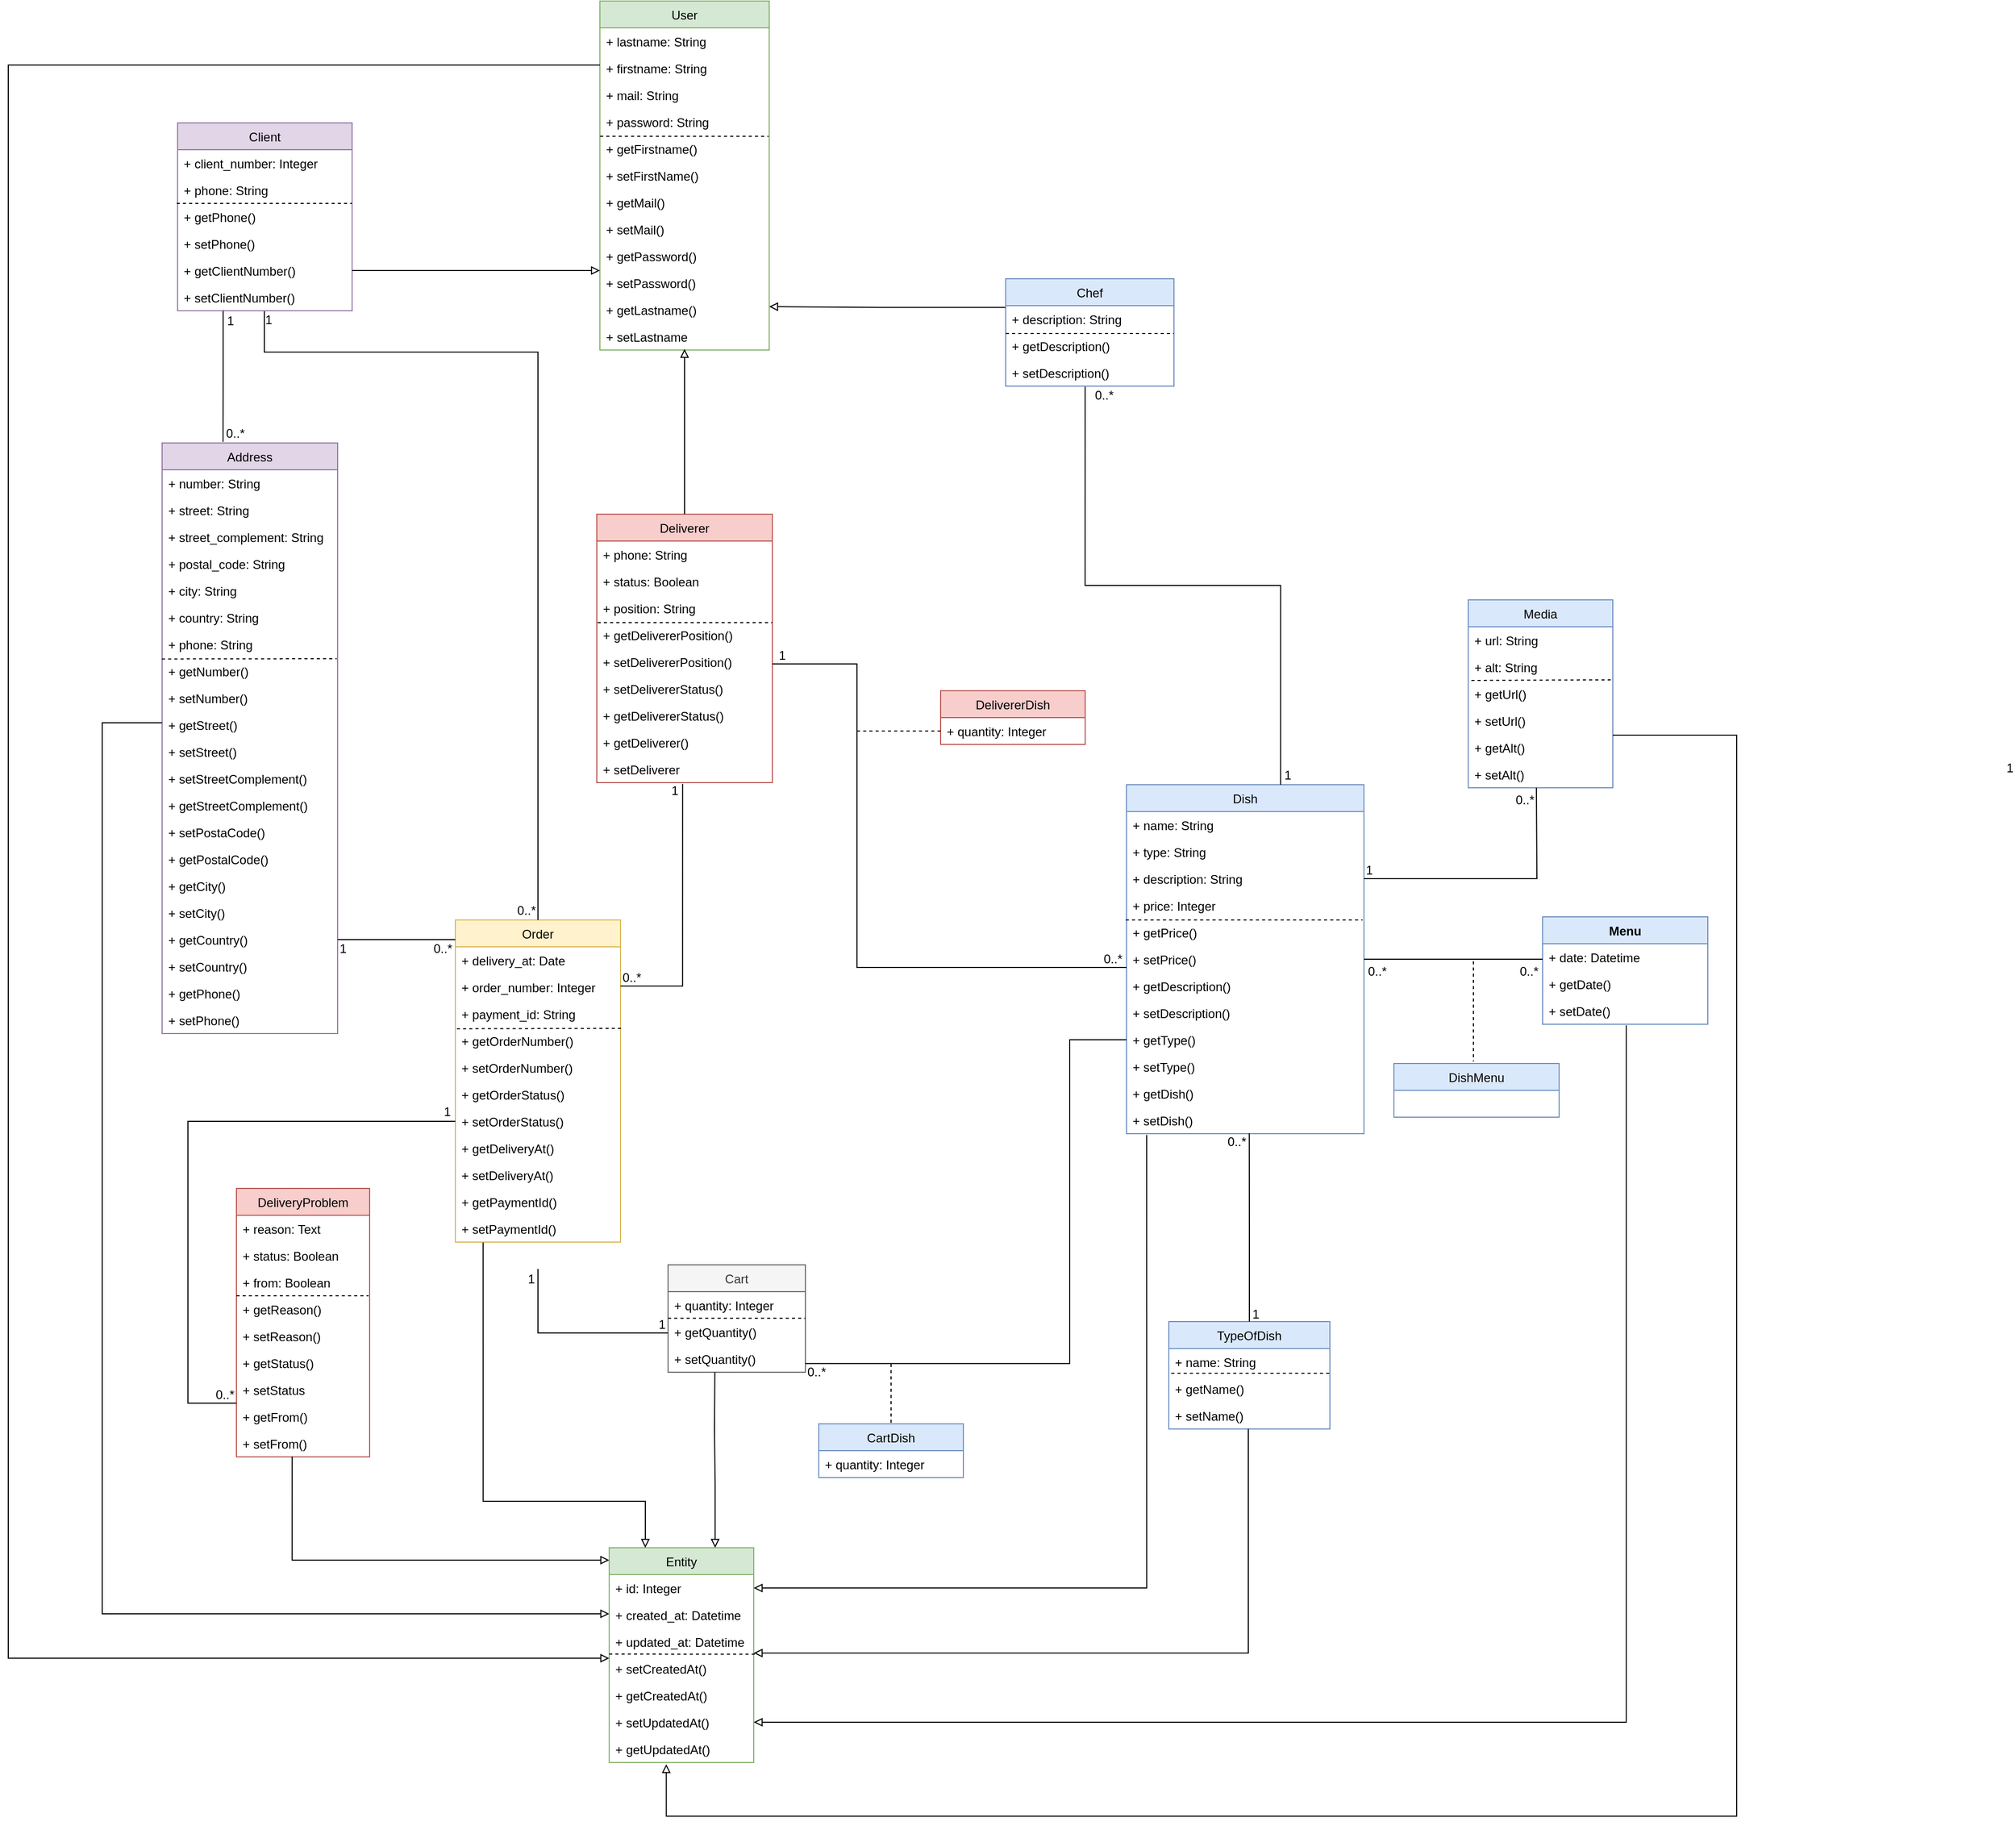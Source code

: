<mxfile version="16.1.2" type="device" pages="2"><diagram id="oSMzcCjsMUZDx_pxM2OZ" name="Diagramme de classes"><mxGraphModel dx="1637" dy="1559" grid="0" gridSize="10" guides="1" tooltips="1" connect="1" arrows="1" fold="1" page="0" pageScale="1" pageWidth="827" pageHeight="1169" math="0" shadow="0"><root><mxCell id="0"/><mxCell id="1" parent="0"/><mxCell id="HCWtY8HCrCNbNpSgRwrG-18" value="User" style="swimlane;fontStyle=0;childLayout=stackLayout;horizontal=1;startSize=26;fillColor=#d5e8d4;horizontalStack=0;resizeParent=1;resizeParentMax=0;resizeLast=0;collapsible=1;marginBottom=0;strokeColor=#82b366;" parent="1" vertex="1"><mxGeometry x="280" y="-525" width="164" height="338" as="geometry"/></mxCell><mxCell id="HCWtY8HCrCNbNpSgRwrG-20" value="+ lastname: String" style="text;strokeColor=none;fillColor=none;align=left;verticalAlign=top;spacingLeft=4;spacingRight=4;overflow=hidden;rotatable=0;points=[[0,0.5],[1,0.5]];portConstraint=eastwest;" parent="HCWtY8HCrCNbNpSgRwrG-18" vertex="1"><mxGeometry y="26" width="164" height="26" as="geometry"/></mxCell><mxCell id="HCWtY8HCrCNbNpSgRwrG-21" value="+ firstname: String" style="text;strokeColor=none;fillColor=none;align=left;verticalAlign=top;spacingLeft=4;spacingRight=4;overflow=hidden;rotatable=0;points=[[0,0.5],[1,0.5]];portConstraint=eastwest;" parent="HCWtY8HCrCNbNpSgRwrG-18" vertex="1"><mxGeometry y="52" width="164" height="26" as="geometry"/></mxCell><mxCell id="HCWtY8HCrCNbNpSgRwrG-55" value="+ mail: String" style="text;strokeColor=none;fillColor=none;align=left;verticalAlign=top;spacingLeft=4;spacingRight=4;overflow=hidden;rotatable=0;points=[[0,0.5],[1,0.5]];portConstraint=eastwest;" parent="HCWtY8HCrCNbNpSgRwrG-18" vertex="1"><mxGeometry y="78" width="164" height="26" as="geometry"/></mxCell><mxCell id="BRgzUq3xXKHLKp0Ddlu8-53" value="" style="endArrow=none;dashed=1;html=1;rounded=0;entryX=0.996;entryY=0.041;entryDx=0;entryDy=0;entryPerimeter=0;exitX=0.001;exitY=0.038;exitDx=0;exitDy=0;exitPerimeter=0;" parent="HCWtY8HCrCNbNpSgRwrG-18" edge="1"><mxGeometry width="50" height="50" relative="1" as="geometry"><mxPoint x="0.164" y="130.988" as="sourcePoint"/><mxPoint x="163.344" y="131.066" as="targetPoint"/></mxGeometry></mxCell><mxCell id="BRgzUq3xXKHLKp0Ddlu8-15" value="+ password: String" style="text;strokeColor=none;fillColor=none;align=left;verticalAlign=top;spacingLeft=4;spacingRight=4;overflow=hidden;rotatable=0;points=[[0,0.5],[1,0.5]];portConstraint=eastwest;" parent="HCWtY8HCrCNbNpSgRwrG-18" vertex="1"><mxGeometry y="104" width="164" height="26" as="geometry"/></mxCell><mxCell id="knL9Pe6o5lccqm4JwBNm-10" value="+ getFirstname()" style="text;strokeColor=none;fillColor=none;align=left;verticalAlign=top;spacingLeft=4;spacingRight=4;overflow=hidden;rotatable=0;points=[[0,0.5],[1,0.5]];portConstraint=eastwest;" parent="HCWtY8HCrCNbNpSgRwrG-18" vertex="1"><mxGeometry y="130" width="164" height="26" as="geometry"/></mxCell><mxCell id="knL9Pe6o5lccqm4JwBNm-9" value="+ setFirstName()" style="text;strokeColor=none;fillColor=none;align=left;verticalAlign=top;spacingLeft=4;spacingRight=4;overflow=hidden;rotatable=0;points=[[0,0.5],[1,0.5]];portConstraint=eastwest;" parent="HCWtY8HCrCNbNpSgRwrG-18" vertex="1"><mxGeometry y="156" width="164" height="26" as="geometry"/></mxCell><mxCell id="knL9Pe6o5lccqm4JwBNm-8" value="+ getMail()" style="text;strokeColor=none;fillColor=none;align=left;verticalAlign=top;spacingLeft=4;spacingRight=4;overflow=hidden;rotatable=0;points=[[0,0.5],[1,0.5]];portConstraint=eastwest;" parent="HCWtY8HCrCNbNpSgRwrG-18" vertex="1"><mxGeometry y="182" width="164" height="26" as="geometry"/></mxCell><mxCell id="knL9Pe6o5lccqm4JwBNm-7" value="+ setMail()" style="text;strokeColor=none;fillColor=none;align=left;verticalAlign=top;spacingLeft=4;spacingRight=4;overflow=hidden;rotatable=0;points=[[0,0.5],[1,0.5]];portConstraint=eastwest;" parent="HCWtY8HCrCNbNpSgRwrG-18" vertex="1"><mxGeometry y="208" width="164" height="26" as="geometry"/></mxCell><mxCell id="knL9Pe6o5lccqm4JwBNm-6" value="+ getPassword()" style="text;strokeColor=none;fillColor=none;align=left;verticalAlign=top;spacingLeft=4;spacingRight=4;overflow=hidden;rotatable=0;points=[[0,0.5],[1,0.5]];portConstraint=eastwest;" parent="HCWtY8HCrCNbNpSgRwrG-18" vertex="1"><mxGeometry y="234" width="164" height="26" as="geometry"/></mxCell><mxCell id="knL9Pe6o5lccqm4JwBNm-11" value="+ setPassword()" style="text;strokeColor=none;fillColor=none;align=left;verticalAlign=top;spacingLeft=4;spacingRight=4;overflow=hidden;rotatable=0;points=[[0,0.5],[1,0.5]];portConstraint=eastwest;" parent="HCWtY8HCrCNbNpSgRwrG-18" vertex="1"><mxGeometry y="260" width="164" height="26" as="geometry"/></mxCell><mxCell id="R81J9gtHVH5feAi1VGP4-20" value="+ getLastname()" style="text;strokeColor=none;fillColor=none;align=left;verticalAlign=top;spacingLeft=4;spacingRight=4;overflow=hidden;rotatable=0;points=[[0,0.5],[1,0.5]];portConstraint=eastwest;" vertex="1" parent="HCWtY8HCrCNbNpSgRwrG-18"><mxGeometry y="286" width="164" height="26" as="geometry"/></mxCell><mxCell id="R81J9gtHVH5feAi1VGP4-19" value="+ setLastname" style="text;strokeColor=none;fillColor=none;align=left;verticalAlign=top;spacingLeft=4;spacingRight=4;overflow=hidden;rotatable=0;points=[[0,0.5],[1,0.5]];portConstraint=eastwest;" vertex="1" parent="HCWtY8HCrCNbNpSgRwrG-18"><mxGeometry y="312" width="164" height="26" as="geometry"/></mxCell><mxCell id="HCWtY8HCrCNbNpSgRwrG-25" value="Deliverer" style="swimlane;fontStyle=0;childLayout=stackLayout;horizontal=1;startSize=26;fillColor=#f8cecc;horizontalStack=0;resizeParent=1;resizeParentMax=0;resizeLast=0;collapsible=1;marginBottom=0;strokeColor=#b85450;" parent="1" vertex="1"><mxGeometry x="277" y="-28" width="170" height="260" as="geometry"/></mxCell><mxCell id="44Ihr5n7w7c9BhuA50tJ-9" value="+ phone: String" style="text;strokeColor=none;fillColor=none;align=left;verticalAlign=top;spacingLeft=4;spacingRight=4;overflow=hidden;rotatable=0;points=[[0,0.5],[1,0.5]];portConstraint=eastwest;" parent="HCWtY8HCrCNbNpSgRwrG-25" vertex="1"><mxGeometry y="26" width="170" height="26" as="geometry"/></mxCell><mxCell id="44Ihr5n7w7c9BhuA50tJ-10" value="+ status: Boolean" style="text;strokeColor=none;fillColor=none;align=left;verticalAlign=top;spacingLeft=4;spacingRight=4;overflow=hidden;rotatable=0;points=[[0,0.5],[1,0.5]];portConstraint=eastwest;" parent="HCWtY8HCrCNbNpSgRwrG-25" vertex="1"><mxGeometry y="52" width="170" height="26" as="geometry"/></mxCell><mxCell id="HCWtY8HCrCNbNpSgRwrG-32" value="+ position: String" style="text;strokeColor=none;fillColor=none;align=left;verticalAlign=top;spacingLeft=4;spacingRight=4;overflow=hidden;rotatable=0;points=[[0,0.5],[1,0.5]];portConstraint=eastwest;" parent="HCWtY8HCrCNbNpSgRwrG-25" vertex="1"><mxGeometry y="78" width="170" height="26" as="geometry"/></mxCell><mxCell id="msqsp6Q4Q42VtMNGv1mi-11" value="+ getDelivererPosition()" style="text;strokeColor=none;fillColor=none;align=left;verticalAlign=top;spacingLeft=4;spacingRight=4;overflow=hidden;rotatable=0;points=[[0,0.5],[1,0.5]];portConstraint=eastwest;" parent="HCWtY8HCrCNbNpSgRwrG-25" vertex="1"><mxGeometry y="104" width="170" height="26" as="geometry"/></mxCell><mxCell id="msqsp6Q4Q42VtMNGv1mi-12" value="+ setDelivererPosition()" style="text;strokeColor=none;fillColor=none;align=left;verticalAlign=top;spacingLeft=4;spacingRight=4;overflow=hidden;rotatable=0;points=[[0,0.5],[1,0.5]];portConstraint=eastwest;" parent="HCWtY8HCrCNbNpSgRwrG-25" vertex="1"><mxGeometry y="130" width="170" height="26" as="geometry"/></mxCell><mxCell id="msqsp6Q4Q42VtMNGv1mi-13" value="+ setDelivererStatus()" style="text;strokeColor=none;fillColor=none;align=left;verticalAlign=top;spacingLeft=4;spacingRight=4;overflow=hidden;rotatable=0;points=[[0,0.5],[1,0.5]];portConstraint=eastwest;" parent="HCWtY8HCrCNbNpSgRwrG-25" vertex="1"><mxGeometry y="156" width="170" height="26" as="geometry"/></mxCell><mxCell id="msqsp6Q4Q42VtMNGv1mi-14" value="+ getDelivererStatus()" style="text;strokeColor=none;fillColor=none;align=left;verticalAlign=top;spacingLeft=4;spacingRight=4;overflow=hidden;rotatable=0;points=[[0,0.5],[1,0.5]];portConstraint=eastwest;" parent="HCWtY8HCrCNbNpSgRwrG-25" vertex="1"><mxGeometry y="182" width="170" height="26" as="geometry"/></mxCell><mxCell id="msqsp6Q4Q42VtMNGv1mi-25" value="+ getDeliverer()" style="text;strokeColor=none;fillColor=none;align=left;verticalAlign=top;spacingLeft=4;spacingRight=4;overflow=hidden;rotatable=0;points=[[0,0.5],[1,0.5]];portConstraint=eastwest;" parent="HCWtY8HCrCNbNpSgRwrG-25" vertex="1"><mxGeometry y="208" width="170" height="26" as="geometry"/></mxCell><mxCell id="msqsp6Q4Q42VtMNGv1mi-24" value="+ setDeliverer" style="text;strokeColor=none;fillColor=none;align=left;verticalAlign=top;spacingLeft=4;spacingRight=4;overflow=hidden;rotatable=0;points=[[0,0.5],[1,0.5]];portConstraint=eastwest;" parent="HCWtY8HCrCNbNpSgRwrG-25" vertex="1"><mxGeometry y="234" width="170" height="26" as="geometry"/></mxCell><mxCell id="BRgzUq3xXKHLKp0Ddlu8-68" value="" style="endArrow=none;dashed=1;html=1;rounded=0;entryX=0.995;entryY=0;entryDx=0;entryDy=0;entryPerimeter=0;exitX=0.007;exitY=-0.038;exitDx=0;exitDy=0;exitPerimeter=0;" parent="HCWtY8HCrCNbNpSgRwrG-25" edge="1"><mxGeometry width="50" height="50" relative="1" as="geometry"><mxPoint x="0.85" y="105.002" as="sourcePoint"/><mxPoint x="170.0" y="105" as="targetPoint"/></mxGeometry></mxCell><mxCell id="HCWtY8HCrCNbNpSgRwrG-33" value="Order" style="swimlane;fontStyle=0;childLayout=stackLayout;horizontal=1;startSize=26;fillColor=#fff2cc;horizontalStack=0;resizeParent=1;resizeParentMax=0;resizeLast=0;collapsible=1;marginBottom=0;strokeColor=#d6b656;" parent="1" vertex="1"><mxGeometry x="140" y="365" width="160" height="312" as="geometry"/></mxCell><mxCell id="HCWtY8HCrCNbNpSgRwrG-36" value="+ delivery_at: Date" style="text;strokeColor=none;fillColor=none;align=left;verticalAlign=top;spacingLeft=4;spacingRight=4;overflow=hidden;rotatable=0;points=[[0,0.5],[1,0.5]];portConstraint=eastwest;" parent="HCWtY8HCrCNbNpSgRwrG-33" vertex="1"><mxGeometry y="26" width="160" height="26" as="geometry"/></mxCell><mxCell id="44Ihr5n7w7c9BhuA50tJ-15" value="+ order_number: Integer" style="text;strokeColor=none;fillColor=none;align=left;verticalAlign=top;spacingLeft=4;spacingRight=4;overflow=hidden;rotatable=0;points=[[0,0.5],[1,0.5]];portConstraint=eastwest;" parent="HCWtY8HCrCNbNpSgRwrG-33" vertex="1"><mxGeometry y="52" width="160" height="26" as="geometry"/></mxCell><mxCell id="msqsp6Q4Q42VtMNGv1mi-3" value="" style="endArrow=none;dashed=1;html=1;rounded=0;exitX=0.003;exitY=0.975;exitDx=0;exitDy=0;exitPerimeter=0;" parent="HCWtY8HCrCNbNpSgRwrG-33" edge="1"><mxGeometry width="50" height="50" relative="1" as="geometry"><mxPoint x="1.468" y="105.35" as="sourcePoint"/><mxPoint x="161" y="105" as="targetPoint"/></mxGeometry></mxCell><mxCell id="44Ihr5n7w7c9BhuA50tJ-16" value="+ payment_id: String" style="text;strokeColor=none;fillColor=none;align=left;verticalAlign=top;spacingLeft=4;spacingRight=4;overflow=hidden;rotatable=0;points=[[0,0.5],[1,0.5]];portConstraint=eastwest;" parent="HCWtY8HCrCNbNpSgRwrG-33" vertex="1"><mxGeometry y="78" width="160" height="26" as="geometry"/></mxCell><mxCell id="msqsp6Q4Q42VtMNGv1mi-4" value="+ getOrderNumber()" style="text;strokeColor=none;fillColor=none;align=left;verticalAlign=top;spacingLeft=4;spacingRight=4;overflow=hidden;rotatable=0;points=[[0,0.5],[1,0.5]];portConstraint=eastwest;" parent="HCWtY8HCrCNbNpSgRwrG-33" vertex="1"><mxGeometry y="104" width="160" height="26" as="geometry"/></mxCell><mxCell id="msqsp6Q4Q42VtMNGv1mi-5" value="+ setOrderNumber()" style="text;strokeColor=none;fillColor=none;align=left;verticalAlign=top;spacingLeft=4;spacingRight=4;overflow=hidden;rotatable=0;points=[[0,0.5],[1,0.5]];portConstraint=eastwest;" parent="HCWtY8HCrCNbNpSgRwrG-33" vertex="1"><mxGeometry y="130" width="160" height="26" as="geometry"/></mxCell><mxCell id="msqsp6Q4Q42VtMNGv1mi-9" value="+ getOrderStatus()" style="text;strokeColor=none;fillColor=none;align=left;verticalAlign=top;spacingLeft=4;spacingRight=4;overflow=hidden;rotatable=0;points=[[0,0.5],[1,0.5]];portConstraint=eastwest;" parent="HCWtY8HCrCNbNpSgRwrG-33" vertex="1"><mxGeometry y="156" width="160" height="26" as="geometry"/></mxCell><mxCell id="msqsp6Q4Q42VtMNGv1mi-10" value="+ setOrderStatus()" style="text;strokeColor=none;fillColor=none;align=left;verticalAlign=top;spacingLeft=4;spacingRight=4;overflow=hidden;rotatable=0;points=[[0,0.5],[1,0.5]];portConstraint=eastwest;" parent="HCWtY8HCrCNbNpSgRwrG-33" vertex="1"><mxGeometry y="182" width="160" height="26" as="geometry"/></mxCell><mxCell id="R81J9gtHVH5feAi1VGP4-1" value="+ getDeliveryAt()" style="text;strokeColor=none;fillColor=none;align=left;verticalAlign=top;spacingLeft=4;spacingRight=4;overflow=hidden;rotatable=0;points=[[0,0.5],[1,0.5]];portConstraint=eastwest;" vertex="1" parent="HCWtY8HCrCNbNpSgRwrG-33"><mxGeometry y="208" width="160" height="26" as="geometry"/></mxCell><mxCell id="R81J9gtHVH5feAi1VGP4-2" value="+ setDeliveryAt()" style="text;strokeColor=none;fillColor=none;align=left;verticalAlign=top;spacingLeft=4;spacingRight=4;overflow=hidden;rotatable=0;points=[[0,0.5],[1,0.5]];portConstraint=eastwest;" vertex="1" parent="HCWtY8HCrCNbNpSgRwrG-33"><mxGeometry y="234" width="160" height="26" as="geometry"/></mxCell><mxCell id="R81J9gtHVH5feAi1VGP4-3" value="+ getPaymentId()" style="text;strokeColor=none;fillColor=none;align=left;verticalAlign=top;spacingLeft=4;spacingRight=4;overflow=hidden;rotatable=0;points=[[0,0.5],[1,0.5]];portConstraint=eastwest;" vertex="1" parent="HCWtY8HCrCNbNpSgRwrG-33"><mxGeometry y="260" width="160" height="26" as="geometry"/></mxCell><mxCell id="R81J9gtHVH5feAi1VGP4-4" value="+ setPaymentId()" style="text;strokeColor=none;fillColor=none;align=left;verticalAlign=top;spacingLeft=4;spacingRight=4;overflow=hidden;rotatable=0;points=[[0,0.5],[1,0.5]];portConstraint=eastwest;" vertex="1" parent="HCWtY8HCrCNbNpSgRwrG-33"><mxGeometry y="286" width="160" height="26" as="geometry"/></mxCell><mxCell id="HCWtY8HCrCNbNpSgRwrG-38" value="Dish" style="swimlane;fontStyle=0;childLayout=stackLayout;horizontal=1;startSize=26;fillColor=#dae8fc;horizontalStack=0;resizeParent=1;resizeParentMax=0;resizeLast=0;collapsible=1;marginBottom=0;strokeColor=#6c8ebf;" parent="1" vertex="1"><mxGeometry x="790" y="234" width="230" height="338" as="geometry"/></mxCell><mxCell id="HCWtY8HCrCNbNpSgRwrG-43" value="+ name: String" style="text;strokeColor=none;fillColor=none;align=left;verticalAlign=top;spacingLeft=4;spacingRight=4;overflow=hidden;rotatable=0;points=[[0,0.5],[1,0.5]];portConstraint=eastwest;" parent="HCWtY8HCrCNbNpSgRwrG-38" vertex="1"><mxGeometry y="26" width="230" height="26" as="geometry"/></mxCell><mxCell id="HCWtY8HCrCNbNpSgRwrG-41" value="+ type: String" style="text;strokeColor=none;fillColor=none;align=left;verticalAlign=top;spacingLeft=4;spacingRight=4;overflow=hidden;rotatable=0;points=[[0,0.5],[1,0.5]];portConstraint=eastwest;" parent="HCWtY8HCrCNbNpSgRwrG-38" vertex="1"><mxGeometry y="52" width="230" height="26" as="geometry"/></mxCell><mxCell id="44Ihr5n7w7c9BhuA50tJ-21" value="+ description: String" style="text;strokeColor=none;fillColor=none;align=left;verticalAlign=top;spacingLeft=4;spacingRight=4;overflow=hidden;rotatable=0;points=[[0,0.5],[1,0.5]];portConstraint=eastwest;" parent="HCWtY8HCrCNbNpSgRwrG-38" vertex="1"><mxGeometry y="78" width="230" height="26" as="geometry"/></mxCell><mxCell id="44Ihr5n7w7c9BhuA50tJ-22" value="+ price: Integer" style="text;strokeColor=none;fillColor=none;align=left;verticalAlign=top;spacingLeft=4;spacingRight=4;overflow=hidden;rotatable=0;points=[[0,0.5],[1,0.5]];portConstraint=eastwest;" parent="HCWtY8HCrCNbNpSgRwrG-38" vertex="1"><mxGeometry y="104" width="230" height="26" as="geometry"/></mxCell><mxCell id="msqsp6Q4Q42VtMNGv1mi-21" value="+ getPrice()" style="text;strokeColor=none;fillColor=none;align=left;verticalAlign=top;spacingLeft=4;spacingRight=4;overflow=hidden;rotatable=0;points=[[0,0.5],[1,0.5]];portConstraint=eastwest;" parent="HCWtY8HCrCNbNpSgRwrG-38" vertex="1"><mxGeometry y="130" width="230" height="26" as="geometry"/></mxCell><mxCell id="BRgzUq3xXKHLKp0Ddlu8-59" value="" style="endArrow=none;dashed=1;html=1;rounded=0;entryX=0.994;entryY=0;entryDx=0;entryDy=0;entryPerimeter=0;exitX=-0.003;exitY=0;exitDx=0;exitDy=0;exitPerimeter=0;" parent="HCWtY8HCrCNbNpSgRwrG-38" edge="1"><mxGeometry width="50" height="50" relative="1" as="geometry"><mxPoint x="-0.69" y="131" as="sourcePoint"/><mxPoint x="228.62" y="131" as="targetPoint"/></mxGeometry></mxCell><mxCell id="s3YeDfiIvU48fobacHZf-2" value="+ setPrice()" style="text;strokeColor=none;fillColor=none;align=left;verticalAlign=top;spacingLeft=4;spacingRight=4;overflow=hidden;rotatable=0;points=[[0,0.5],[1,0.5]];portConstraint=eastwest;" parent="HCWtY8HCrCNbNpSgRwrG-38" vertex="1"><mxGeometry y="156" width="230" height="26" as="geometry"/></mxCell><mxCell id="BRgzUq3xXKHLKp0Ddlu8-62" value="+ getDescription()" style="text;strokeColor=none;fillColor=none;align=left;verticalAlign=top;spacingLeft=4;spacingRight=4;overflow=hidden;rotatable=0;points=[[0,0.5],[1,0.5]];portConstraint=eastwest;" parent="HCWtY8HCrCNbNpSgRwrG-38" vertex="1"><mxGeometry y="182" width="230" height="26" as="geometry"/></mxCell><mxCell id="BRgzUq3xXKHLKp0Ddlu8-63" value="+ setDescription()" style="text;strokeColor=none;fillColor=none;align=left;verticalAlign=top;spacingLeft=4;spacingRight=4;overflow=hidden;rotatable=0;points=[[0,0.5],[1,0.5]];portConstraint=eastwest;" parent="HCWtY8HCrCNbNpSgRwrG-38" vertex="1"><mxGeometry y="208" width="230" height="26" as="geometry"/></mxCell><mxCell id="BRgzUq3xXKHLKp0Ddlu8-60" value="+ getType()" style="text;strokeColor=none;fillColor=none;align=left;verticalAlign=top;spacingLeft=4;spacingRight=4;overflow=hidden;rotatable=0;points=[[0,0.5],[1,0.5]];portConstraint=eastwest;" parent="HCWtY8HCrCNbNpSgRwrG-38" vertex="1"><mxGeometry y="234" width="230" height="26" as="geometry"/></mxCell><mxCell id="BRgzUq3xXKHLKp0Ddlu8-64" value="+ setType()" style="text;strokeColor=none;fillColor=none;align=left;verticalAlign=top;spacingLeft=4;spacingRight=4;overflow=hidden;rotatable=0;points=[[0,0.5],[1,0.5]];portConstraint=eastwest;" parent="HCWtY8HCrCNbNpSgRwrG-38" vertex="1"><mxGeometry y="260" width="230" height="26" as="geometry"/></mxCell><mxCell id="msqsp6Q4Q42VtMNGv1mi-29" value="+ getDish()" style="text;strokeColor=none;fillColor=none;align=left;verticalAlign=top;spacingLeft=4;spacingRight=4;overflow=hidden;rotatable=0;points=[[0,0.5],[1,0.5]];portConstraint=eastwest;" parent="HCWtY8HCrCNbNpSgRwrG-38" vertex="1"><mxGeometry y="286" width="230" height="26" as="geometry"/></mxCell><mxCell id="msqsp6Q4Q42VtMNGv1mi-28" value="+ setDish()" style="text;strokeColor=none;fillColor=none;align=left;verticalAlign=top;spacingLeft=4;spacingRight=4;overflow=hidden;rotatable=0;points=[[0,0.5],[1,0.5]];portConstraint=eastwest;" parent="HCWtY8HCrCNbNpSgRwrG-38" vertex="1"><mxGeometry y="312" width="230" height="26" as="geometry"/></mxCell><mxCell id="eBEK_fKRrqWcGKObdvI6-1" value="Cart" style="swimlane;fontStyle=0;childLayout=stackLayout;horizontal=1;startSize=26;fillColor=#f5f5f5;horizontalStack=0;resizeParent=1;resizeParentMax=0;resizeLast=0;collapsible=1;marginBottom=0;labelBackgroundColor=none;fontColor=#333333;strokeColor=#666666;" parent="1" vertex="1"><mxGeometry x="346" y="699" width="133" height="104" as="geometry"/></mxCell><mxCell id="eBEK_fKRrqWcGKObdvI6-4" value="+ quantity: Integer" style="text;strokeColor=none;fillColor=none;align=left;verticalAlign=top;spacingLeft=4;spacingRight=4;overflow=hidden;rotatable=0;points=[[0,0.5],[1,0.5]];portConstraint=eastwest;labelBackgroundColor=none;" parent="eBEK_fKRrqWcGKObdvI6-1" vertex="1"><mxGeometry y="26" width="133" height="26" as="geometry"/></mxCell><mxCell id="BRgzUq3xXKHLKp0Ddlu8-17" value="" style="endArrow=none;dashed=1;html=1;rounded=0;entryX=1;entryY=-0.011;entryDx=0;entryDy=0;entryPerimeter=0;exitX=0.007;exitY=-0.038;exitDx=0;exitDy=0;exitPerimeter=0;" parent="eBEK_fKRrqWcGKObdvI6-1" edge="1" target="BRgzUq3xXKHLKp0Ddlu8-16"><mxGeometry width="50" height="50" relative="1" as="geometry"><mxPoint y="51.772" as="sourcePoint"/><mxPoint x="138.88" y="51.772" as="targetPoint"/></mxGeometry></mxCell><mxCell id="BRgzUq3xXKHLKp0Ddlu8-16" value="+ getQuantity()" style="text;strokeColor=none;fillColor=none;align=left;verticalAlign=top;spacingLeft=4;spacingRight=4;overflow=hidden;rotatable=0;points=[[0,0.5],[1,0.5]];portConstraint=eastwest;labelBackgroundColor=none;" parent="eBEK_fKRrqWcGKObdvI6-1" vertex="1"><mxGeometry y="52" width="133" height="26" as="geometry"/></mxCell><mxCell id="BRgzUq3xXKHLKp0Ddlu8-18" value="+ setQuantity()" style="text;strokeColor=none;fillColor=none;align=left;verticalAlign=top;spacingLeft=4;spacingRight=4;overflow=hidden;rotatable=0;points=[[0,0.5],[1,0.5]];portConstraint=eastwest;labelBackgroundColor=none;" parent="eBEK_fKRrqWcGKObdvI6-1" vertex="1"><mxGeometry y="78" width="133" height="26" as="geometry"/></mxCell><mxCell id="BRgzUq3xXKHLKp0Ddlu8-1" value="DishMenu" style="swimlane;fontStyle=0;childLayout=stackLayout;horizontal=1;startSize=26;fillColor=#dae8fc;horizontalStack=0;resizeParent=1;resizeParentMax=0;resizeLast=0;collapsible=1;marginBottom=0;strokeColor=#6c8ebf;" parent="1" vertex="1"><mxGeometry x="1049" y="504" width="160" height="52" as="geometry"/></mxCell><mxCell id="BRgzUq3xXKHLKp0Ddlu8-6" value="Address" style="swimlane;fontStyle=0;childLayout=stackLayout;horizontal=1;startSize=26;fillColor=#e1d5e7;horizontalStack=0;resizeParent=1;resizeParentMax=0;resizeLast=0;collapsible=1;marginBottom=0;strokeColor=#9673a6;" parent="1" vertex="1"><mxGeometry x="-144" y="-97" width="170" height="572" as="geometry"/></mxCell><mxCell id="BRgzUq3xXKHLKp0Ddlu8-8" value="+ number: String" style="text;strokeColor=none;fillColor=none;align=left;verticalAlign=top;spacingLeft=4;spacingRight=4;overflow=hidden;rotatable=0;points=[[0,0.5],[1,0.5]];portConstraint=eastwest;" parent="BRgzUq3xXKHLKp0Ddlu8-6" vertex="1"><mxGeometry y="26" width="170" height="26" as="geometry"/></mxCell><mxCell id="BRgzUq3xXKHLKp0Ddlu8-9" value="+ street: String" style="text;strokeColor=none;fillColor=none;align=left;verticalAlign=top;spacingLeft=4;spacingRight=4;overflow=hidden;rotatable=0;points=[[0,0.5],[1,0.5]];portConstraint=eastwest;" parent="BRgzUq3xXKHLKp0Ddlu8-6" vertex="1"><mxGeometry y="52" width="170" height="26" as="geometry"/></mxCell><mxCell id="BRgzUq3xXKHLKp0Ddlu8-10" value="+ street_complement: String" style="text;strokeColor=none;fillColor=none;align=left;verticalAlign=top;spacingLeft=4;spacingRight=4;overflow=hidden;rotatable=0;points=[[0,0.5],[1,0.5]];portConstraint=eastwest;" parent="BRgzUq3xXKHLKp0Ddlu8-6" vertex="1"><mxGeometry y="78" width="170" height="26" as="geometry"/></mxCell><mxCell id="BRgzUq3xXKHLKp0Ddlu8-11" value="+ postal_code: String" style="text;strokeColor=none;fillColor=none;align=left;verticalAlign=top;spacingLeft=4;spacingRight=4;overflow=hidden;rotatable=0;points=[[0,0.5],[1,0.5]];portConstraint=eastwest;" parent="BRgzUq3xXKHLKp0Ddlu8-6" vertex="1"><mxGeometry y="104" width="170" height="26" as="geometry"/></mxCell><mxCell id="BRgzUq3xXKHLKp0Ddlu8-12" value="+ city: String" style="text;strokeColor=none;fillColor=none;align=left;verticalAlign=top;spacingLeft=4;spacingRight=4;overflow=hidden;rotatable=0;points=[[0,0.5],[1,0.5]];portConstraint=eastwest;" parent="BRgzUq3xXKHLKp0Ddlu8-6" vertex="1"><mxGeometry y="130" width="170" height="26" as="geometry"/></mxCell><mxCell id="44Ihr5n7w7c9BhuA50tJ-13" value="+ country: String" style="text;strokeColor=none;fillColor=none;align=left;verticalAlign=top;spacingLeft=4;spacingRight=4;overflow=hidden;rotatable=0;points=[[0,0.5],[1,0.5]];portConstraint=eastwest;" parent="BRgzUq3xXKHLKp0Ddlu8-6" vertex="1"><mxGeometry y="156" width="170" height="26" as="geometry"/></mxCell><mxCell id="44Ihr5n7w7c9BhuA50tJ-14" value="+ phone: String" style="text;strokeColor=none;fillColor=none;align=left;verticalAlign=top;spacingLeft=4;spacingRight=4;overflow=hidden;rotatable=0;points=[[0,0.5],[1,0.5]];portConstraint=eastwest;" parent="BRgzUq3xXKHLKp0Ddlu8-6" vertex="1"><mxGeometry y="182" width="170" height="26" as="geometry"/></mxCell><mxCell id="msqsp6Q4Q42VtMNGv1mi-16" value="+ getNumber()" style="text;strokeColor=none;fillColor=none;align=left;verticalAlign=top;spacingLeft=4;spacingRight=4;overflow=hidden;rotatable=0;points=[[0,0.5],[1,0.5]];portConstraint=eastwest;" parent="BRgzUq3xXKHLKp0Ddlu8-6" vertex="1"><mxGeometry y="208" width="170" height="26" as="geometry"/></mxCell><mxCell id="msqsp6Q4Q42VtMNGv1mi-17" value="+ setNumber()" style="text;strokeColor=none;fillColor=none;align=left;verticalAlign=top;spacingLeft=4;spacingRight=4;overflow=hidden;rotatable=0;points=[[0,0.5],[1,0.5]];portConstraint=eastwest;" parent="BRgzUq3xXKHLKp0Ddlu8-6" vertex="1"><mxGeometry y="234" width="170" height="26" as="geometry"/></mxCell><mxCell id="R81J9gtHVH5feAi1VGP4-21" value="+ getStreet()" style="text;strokeColor=none;fillColor=none;align=left;verticalAlign=top;spacingLeft=4;spacingRight=4;overflow=hidden;rotatable=0;points=[[0,0.5],[1,0.5]];portConstraint=eastwest;" vertex="1" parent="BRgzUq3xXKHLKp0Ddlu8-6"><mxGeometry y="260" width="170" height="26" as="geometry"/></mxCell><mxCell id="R81J9gtHVH5feAi1VGP4-27" value="+ setStreet()" style="text;strokeColor=none;fillColor=none;align=left;verticalAlign=top;spacingLeft=4;spacingRight=4;overflow=hidden;rotatable=0;points=[[0,0.5],[1,0.5]];portConstraint=eastwest;" vertex="1" parent="BRgzUq3xXKHLKp0Ddlu8-6"><mxGeometry y="286" width="170" height="26" as="geometry"/></mxCell><mxCell id="R81J9gtHVH5feAi1VGP4-26" value="+ setStreetComplement()" style="text;strokeColor=none;fillColor=none;align=left;verticalAlign=top;spacingLeft=4;spacingRight=4;overflow=hidden;rotatable=0;points=[[0,0.5],[1,0.5]];portConstraint=eastwest;" vertex="1" parent="BRgzUq3xXKHLKp0Ddlu8-6"><mxGeometry y="312" width="170" height="26" as="geometry"/></mxCell><mxCell id="R81J9gtHVH5feAi1VGP4-25" value="+ getStreetComplement()" style="text;strokeColor=none;fillColor=none;align=left;verticalAlign=top;spacingLeft=4;spacingRight=4;overflow=hidden;rotatable=0;points=[[0,0.5],[1,0.5]];portConstraint=eastwest;" vertex="1" parent="BRgzUq3xXKHLKp0Ddlu8-6"><mxGeometry y="338" width="170" height="26" as="geometry"/></mxCell><mxCell id="R81J9gtHVH5feAi1VGP4-24" value="+ setPostaCode()" style="text;strokeColor=none;fillColor=none;align=left;verticalAlign=top;spacingLeft=4;spacingRight=4;overflow=hidden;rotatable=0;points=[[0,0.5],[1,0.5]];portConstraint=eastwest;" vertex="1" parent="BRgzUq3xXKHLKp0Ddlu8-6"><mxGeometry y="364" width="170" height="26" as="geometry"/></mxCell><mxCell id="R81J9gtHVH5feAi1VGP4-23" value="+ getPostalCode()" style="text;strokeColor=none;fillColor=none;align=left;verticalAlign=top;spacingLeft=4;spacingRight=4;overflow=hidden;rotatable=0;points=[[0,0.5],[1,0.5]];portConstraint=eastwest;" vertex="1" parent="BRgzUq3xXKHLKp0Ddlu8-6"><mxGeometry y="390" width="170" height="26" as="geometry"/></mxCell><mxCell id="R81J9gtHVH5feAi1VGP4-22" value="+ getCity()" style="text;strokeColor=none;fillColor=none;align=left;verticalAlign=top;spacingLeft=4;spacingRight=4;overflow=hidden;rotatable=0;points=[[0,0.5],[1,0.5]];portConstraint=eastwest;" vertex="1" parent="BRgzUq3xXKHLKp0Ddlu8-6"><mxGeometry y="416" width="170" height="26" as="geometry"/></mxCell><mxCell id="R81J9gtHVH5feAi1VGP4-33" value="+ setCity()" style="text;strokeColor=none;fillColor=none;align=left;verticalAlign=top;spacingLeft=4;spacingRight=4;overflow=hidden;rotatable=0;points=[[0,0.5],[1,0.5]];portConstraint=eastwest;" vertex="1" parent="BRgzUq3xXKHLKp0Ddlu8-6"><mxGeometry y="442" width="170" height="26" as="geometry"/></mxCell><mxCell id="R81J9gtHVH5feAi1VGP4-32" value="+ getCountry()" style="text;strokeColor=none;fillColor=none;align=left;verticalAlign=top;spacingLeft=4;spacingRight=4;overflow=hidden;rotatable=0;points=[[0,0.5],[1,0.5]];portConstraint=eastwest;" vertex="1" parent="BRgzUq3xXKHLKp0Ddlu8-6"><mxGeometry y="468" width="170" height="26" as="geometry"/></mxCell><mxCell id="R81J9gtHVH5feAi1VGP4-31" value="+ setCountry()" style="text;strokeColor=none;fillColor=none;align=left;verticalAlign=top;spacingLeft=4;spacingRight=4;overflow=hidden;rotatable=0;points=[[0,0.5],[1,0.5]];portConstraint=eastwest;" vertex="1" parent="BRgzUq3xXKHLKp0Ddlu8-6"><mxGeometry y="494" width="170" height="26" as="geometry"/></mxCell><mxCell id="R81J9gtHVH5feAi1VGP4-30" value="+ getPhone()" style="text;strokeColor=none;fillColor=none;align=left;verticalAlign=top;spacingLeft=4;spacingRight=4;overflow=hidden;rotatable=0;points=[[0,0.5],[1,0.5]];portConstraint=eastwest;" vertex="1" parent="BRgzUq3xXKHLKp0Ddlu8-6"><mxGeometry y="520" width="170" height="26" as="geometry"/></mxCell><mxCell id="R81J9gtHVH5feAi1VGP4-29" value="+ setPhone()" style="text;strokeColor=none;fillColor=none;align=left;verticalAlign=top;spacingLeft=4;spacingRight=4;overflow=hidden;rotatable=0;points=[[0,0.5],[1,0.5]];portConstraint=eastwest;" vertex="1" parent="BRgzUq3xXKHLKp0Ddlu8-6"><mxGeometry y="546" width="170" height="26" as="geometry"/></mxCell><mxCell id="msqsp6Q4Q42VtMNGv1mi-15" value="" style="endArrow=none;dashed=1;html=1;rounded=0;entryX=0.995;entryY=0.038;entryDx=0;entryDy=0;entryPerimeter=0;exitX=-0.001;exitY=0.047;exitDx=0;exitDy=0;exitPerimeter=0;" parent="BRgzUq3xXKHLKp0Ddlu8-6" edge="1" target="msqsp6Q4Q42VtMNGv1mi-16" source="msqsp6Q4Q42VtMNGv1mi-16"><mxGeometry width="50" height="50" relative="1" as="geometry"><mxPoint x="4" y="209" as="sourcePoint"/><mxPoint x="164.83" y="209.012" as="targetPoint"/></mxGeometry></mxCell><mxCell id="BRgzUq3xXKHLKp0Ddlu8-25" value="" style="endArrow=none;html=1;rounded=0;edgeStyle=orthogonalEdgeStyle;exitX=0.261;exitY=0.972;exitDx=0;exitDy=0;exitPerimeter=0;" parent="1" source="msqsp6Q4Q42VtMNGv1mi-23" edge="1"><mxGeometry relative="1" as="geometry"><mxPoint x="-140" y="230" as="sourcePoint"/><mxPoint x="-85" y="-98" as="targetPoint"/><Array as="points"><mxPoint x="-85" y="-154"/><mxPoint x="-85" y="-154"/></Array></mxGeometry></mxCell><mxCell id="BRgzUq3xXKHLKp0Ddlu8-26" value="1" style="resizable=0;html=1;align=left;verticalAlign=bottom;" parent="BRgzUq3xXKHLKp0Ddlu8-25" connectable="0" vertex="1"><mxGeometry x="-1" relative="1" as="geometry"><mxPoint x="2" y="19" as="offset"/></mxGeometry></mxCell><mxCell id="BRgzUq3xXKHLKp0Ddlu8-27" value="0..*" style="resizable=0;html=1;align=right;verticalAlign=bottom;" parent="BRgzUq3xXKHLKp0Ddlu8-25" connectable="0" vertex="1"><mxGeometry x="1" relative="1" as="geometry"><mxPoint x="21" y="1" as="offset"/></mxGeometry></mxCell><mxCell id="BRgzUq3xXKHLKp0Ddlu8-31" value="" style="endArrow=none;html=1;rounded=0;edgeStyle=orthogonalEdgeStyle;exitX=0.49;exitY=1;exitDx=0;exitDy=0;exitPerimeter=0;" parent="1" source="msqsp6Q4Q42VtMNGv1mi-23" edge="1"><mxGeometry relative="1" as="geometry"><mxPoint x="117" y="-17" as="sourcePoint"/><mxPoint x="220" y="365" as="targetPoint"/><Array as="points"><mxPoint x="-45" y="-225"/><mxPoint x="-45" y="-185"/><mxPoint x="220" y="-185"/></Array></mxGeometry></mxCell><mxCell id="BRgzUq3xXKHLKp0Ddlu8-32" value="1" style="resizable=0;html=1;align=left;verticalAlign=bottom;" parent="BRgzUq3xXKHLKp0Ddlu8-31" connectable="0" vertex="1"><mxGeometry x="-1" relative="1" as="geometry"><mxPoint y="17" as="offset"/></mxGeometry></mxCell><mxCell id="BRgzUq3xXKHLKp0Ddlu8-33" value="0..*" style="resizable=0;html=1;align=right;verticalAlign=bottom;" parent="BRgzUq3xXKHLKp0Ddlu8-31" connectable="0" vertex="1"><mxGeometry x="1" relative="1" as="geometry"><mxPoint x="-2" as="offset"/></mxGeometry></mxCell><mxCell id="BRgzUq3xXKHLKp0Ddlu8-34" value="" style="endArrow=none;html=1;rounded=0;edgeStyle=orthogonalEdgeStyle;exitX=1;exitY=0.5;exitDx=0;exitDy=0;" parent="1" source="R81J9gtHVH5feAi1VGP4-32" edge="1"><mxGeometry relative="1" as="geometry"><mxPoint x="47" y="459" as="sourcePoint"/><mxPoint x="140" y="384" as="targetPoint"/></mxGeometry></mxCell><mxCell id="BRgzUq3xXKHLKp0Ddlu8-35" value="1" style="resizable=0;html=1;align=left;verticalAlign=bottom;" parent="BRgzUq3xXKHLKp0Ddlu8-34" connectable="0" vertex="1"><mxGeometry x="-1" relative="1" as="geometry"><mxPoint y="17" as="offset"/></mxGeometry></mxCell><mxCell id="BRgzUq3xXKHLKp0Ddlu8-36" value="0..*" style="resizable=0;html=1;align=right;verticalAlign=bottom;" parent="BRgzUq3xXKHLKp0Ddlu8-34" connectable="0" vertex="1"><mxGeometry x="1" relative="1" as="geometry"><mxPoint x="-2" y="17" as="offset"/></mxGeometry></mxCell><mxCell id="BRgzUq3xXKHLKp0Ddlu8-40" value="" style="endArrow=none;html=1;rounded=0;exitX=0.649;exitY=0;exitDx=0;exitDy=0;exitPerimeter=0;edgeStyle=orthogonalEdgeStyle;entryX=0.472;entryY=1.023;entryDx=0;entryDy=0;entryPerimeter=0;" parent="1" source="HCWtY8HCrCNbNpSgRwrG-38" target="gZZAGm_usVXVo8CsrTez-60" edge="1"><mxGeometry relative="1" as="geometry"><mxPoint x="220" y="390" as="sourcePoint"/><mxPoint x="842.49" y="-184.994" as="targetPoint"/></mxGeometry></mxCell><mxCell id="BRgzUq3xXKHLKp0Ddlu8-41" value="1" style="resizable=0;html=1;align=left;verticalAlign=bottom;" parent="BRgzUq3xXKHLKp0Ddlu8-40" connectable="0" vertex="1"><mxGeometry x="-1" relative="1" as="geometry"><mxPoint x="2" y="-1" as="offset"/></mxGeometry></mxCell><mxCell id="BRgzUq3xXKHLKp0Ddlu8-42" value="1" style="resizable=0;html=1;align=right;verticalAlign=bottom;" parent="BRgzUq3xXKHLKp0Ddlu8-40" connectable="0" vertex="1"><mxGeometry x="1" relative="1" as="geometry"><mxPoint x="900" y="378" as="offset"/></mxGeometry></mxCell><mxCell id="BRgzUq3xXKHLKp0Ddlu8-43" value="" style="endArrow=none;html=1;rounded=0;exitX=1;exitY=0.5;exitDx=0;exitDy=0;edgeStyle=orthogonalEdgeStyle;entryX=0.489;entryY=1.047;entryDx=0;entryDy=0;entryPerimeter=0;" parent="1" target="msqsp6Q4Q42VtMNGv1mi-24" edge="1"><mxGeometry relative="1" as="geometry"><mxPoint x="300" y="429" as="sourcePoint"/><mxPoint x="360" y="258" as="targetPoint"/><Array as="points"><mxPoint x="360" y="429"/></Array></mxGeometry></mxCell><mxCell id="BRgzUq3xXKHLKp0Ddlu8-44" value="0..*" style="resizable=0;html=1;align=left;verticalAlign=bottom;" parent="BRgzUq3xXKHLKp0Ddlu8-43" connectable="0" vertex="1"><mxGeometry x="-1" relative="1" as="geometry"/></mxCell><mxCell id="BRgzUq3xXKHLKp0Ddlu8-45" value="1" style="resizable=0;html=1;align=right;verticalAlign=bottom;" parent="BRgzUq3xXKHLKp0Ddlu8-43" connectable="0" vertex="1"><mxGeometry x="1" relative="1" as="geometry"><mxPoint x="-4" y="15" as="offset"/></mxGeometry></mxCell><mxCell id="BRgzUq3xXKHLKp0Ddlu8-46" value="" style="endArrow=none;html=1;rounded=0;exitX=0;exitY=0.5;exitDx=0;exitDy=0;edgeStyle=orthogonalEdgeStyle;" parent="1" edge="1"><mxGeometry relative="1" as="geometry"><mxPoint x="790" y="411" as="sourcePoint"/><mxPoint x="447" y="117" as="targetPoint"/><Array as="points"><mxPoint x="529" y="411"/><mxPoint x="529" y="117"/><mxPoint x="447" y="117"/></Array></mxGeometry></mxCell><mxCell id="BRgzUq3xXKHLKp0Ddlu8-47" value="0..*" style="resizable=0;html=1;align=left;verticalAlign=bottom;" parent="BRgzUq3xXKHLKp0Ddlu8-46" connectable="0" vertex="1"><mxGeometry x="-1" relative="1" as="geometry"><mxPoint x="-24" as="offset"/></mxGeometry></mxCell><mxCell id="6yoKgdQi1X0KpWhhwo-v-6" value="" style="endArrow=none;html=1;rounded=0;edgeStyle=orthogonalEdgeStyle;" parent="1" edge="1"><mxGeometry relative="1" as="geometry"><mxPoint x="346" y="765" as="sourcePoint"/><mxPoint x="220" y="703" as="targetPoint"/><Array as="points"><mxPoint x="346" y="765"/><mxPoint x="220" y="765"/></Array></mxGeometry></mxCell><mxCell id="6yoKgdQi1X0KpWhhwo-v-7" value="1" style="resizable=0;html=1;align=left;verticalAlign=bottom;" parent="6yoKgdQi1X0KpWhhwo-v-6" connectable="0" vertex="1"><mxGeometry x="-1" relative="1" as="geometry"><mxPoint x="-11" as="offset"/></mxGeometry></mxCell><mxCell id="6yoKgdQi1X0KpWhhwo-v-8" value="1" style="resizable=0;html=1;align=right;verticalAlign=bottom;" parent="6yoKgdQi1X0KpWhhwo-v-6" connectable="0" vertex="1"><mxGeometry x="1" relative="1" as="geometry"><mxPoint x="-3" y="18" as="offset"/></mxGeometry></mxCell><mxCell id="gZZAGm_usVXVo8CsrTez-1" value="Client" style="swimlane;fontStyle=0;childLayout=stackLayout;horizontal=1;startSize=26;fillColor=#e1d5e7;horizontalStack=0;resizeParent=1;resizeParentMax=0;resizeLast=0;collapsible=1;marginBottom=0;strokeColor=#9673a6;" parent="1" vertex="1"><mxGeometry x="-129" y="-407" width="169" height="182" as="geometry"/></mxCell><mxCell id="44Ihr5n7w7c9BhuA50tJ-12" value="+ client_number: Integer" style="text;strokeColor=none;fillColor=none;align=left;verticalAlign=top;spacingLeft=4;spacingRight=4;overflow=hidden;rotatable=0;points=[[0,0.5],[1,0.5]];portConstraint=eastwest;" parent="gZZAGm_usVXVo8CsrTez-1" vertex="1"><mxGeometry y="26" width="169" height="26" as="geometry"/></mxCell><mxCell id="44Ihr5n7w7c9BhuA50tJ-8" value="+ phone: String" style="text;strokeColor=none;fillColor=none;align=left;verticalAlign=top;spacingLeft=4;spacingRight=4;overflow=hidden;rotatable=0;points=[[0,0.5],[1,0.5]];portConstraint=eastwest;" parent="gZZAGm_usVXVo8CsrTez-1" vertex="1"><mxGeometry y="52" width="169" height="26" as="geometry"/></mxCell><mxCell id="gZZAGm_usVXVo8CsrTez-9" value="" style="endArrow=none;dashed=1;html=1;rounded=0;entryX=0.999;entryY=0.962;entryDx=0;entryDy=0;entryPerimeter=0;exitX=0.001;exitY=0.038;exitDx=0;exitDy=0;exitPerimeter=0;" parent="gZZAGm_usVXVo8CsrTez-1" edge="1"><mxGeometry width="50" height="50" relative="1" as="geometry"><mxPoint x="-0.83" y="77.988" as="sourcePoint"/><mxPoint x="169.0" y="78.002" as="targetPoint"/></mxGeometry></mxCell><mxCell id="gZZAGm_usVXVo8CsrTez-14" value="+ getPhone()" style="text;strokeColor=none;fillColor=none;align=left;verticalAlign=top;spacingLeft=4;spacingRight=4;overflow=hidden;rotatable=0;points=[[0,0.5],[1,0.5]];portConstraint=eastwest;" parent="gZZAGm_usVXVo8CsrTez-1" vertex="1"><mxGeometry y="78" width="169" height="26" as="geometry"/></mxCell><mxCell id="gZZAGm_usVXVo8CsrTez-15" value="+ setPhone()" style="text;strokeColor=none;fillColor=none;align=left;verticalAlign=top;spacingLeft=4;spacingRight=4;overflow=hidden;rotatable=0;points=[[0,0.5],[1,0.5]];portConstraint=eastwest;" parent="gZZAGm_usVXVo8CsrTez-1" vertex="1"><mxGeometry y="104" width="169" height="26" as="geometry"/></mxCell><mxCell id="msqsp6Q4Q42VtMNGv1mi-22" value="+ getClientNumber()" style="text;strokeColor=none;fillColor=none;align=left;verticalAlign=top;spacingLeft=4;spacingRight=4;overflow=hidden;rotatable=0;points=[[0,0.5],[1,0.5]];portConstraint=eastwest;" parent="gZZAGm_usVXVo8CsrTez-1" vertex="1"><mxGeometry y="130" width="169" height="26" as="geometry"/></mxCell><mxCell id="msqsp6Q4Q42VtMNGv1mi-23" value="+ setClientNumber()" style="text;strokeColor=none;fillColor=none;align=left;verticalAlign=top;spacingLeft=4;spacingRight=4;overflow=hidden;rotatable=0;points=[[0,0.5],[1,0.5]];portConstraint=eastwest;" parent="gZZAGm_usVXVo8CsrTez-1" vertex="1"><mxGeometry y="156" width="169" height="26" as="geometry"/></mxCell><mxCell id="gZZAGm_usVXVo8CsrTez-32" value="Chef" style="swimlane;fontStyle=0;childLayout=stackLayout;horizontal=1;startSize=26;fillColor=#dae8fc;horizontalStack=0;resizeParent=1;resizeParentMax=0;resizeLast=0;collapsible=1;marginBottom=0;strokeColor=#6c8ebf;" parent="1" vertex="1"><mxGeometry x="673" y="-256" width="163" height="104" as="geometry"/></mxCell><mxCell id="44Ihr5n7w7c9BhuA50tJ-11" value="+ description: String" style="text;strokeColor=none;fillColor=none;align=left;verticalAlign=top;spacingLeft=4;spacingRight=4;overflow=hidden;rotatable=0;points=[[0,0.5],[1,0.5]];portConstraint=eastwest;" parent="gZZAGm_usVXVo8CsrTez-32" vertex="1"><mxGeometry y="26" width="163" height="26" as="geometry"/></mxCell><mxCell id="gZZAGm_usVXVo8CsrTez-36" value="" style="endArrow=none;dashed=1;html=1;rounded=0;entryX=0.999;entryY=0.038;entryDx=0;entryDy=0;entryPerimeter=0;exitX=0.001;exitY=0.038;exitDx=0;exitDy=0;exitPerimeter=0;" parent="gZZAGm_usVXVo8CsrTez-32" edge="1" target="gZZAGm_usVXVo8CsrTez-59"><mxGeometry width="50" height="50" relative="1" as="geometry"><mxPoint x="0.17" y="52.988" as="sourcePoint"/><mxPoint x="170.0" y="53.002" as="targetPoint"/></mxGeometry></mxCell><mxCell id="gZZAGm_usVXVo8CsrTez-59" value="+ getDescription()" style="text;strokeColor=none;fillColor=none;align=left;verticalAlign=top;spacingLeft=4;spacingRight=4;overflow=hidden;rotatable=0;points=[[0,0.5],[1,0.5]];portConstraint=eastwest;" parent="gZZAGm_usVXVo8CsrTez-32" vertex="1"><mxGeometry y="52" width="163" height="26" as="geometry"/></mxCell><mxCell id="gZZAGm_usVXVo8CsrTez-60" value="+ setDescription()" style="text;strokeColor=none;fillColor=none;align=left;verticalAlign=top;spacingLeft=4;spacingRight=4;overflow=hidden;rotatable=0;points=[[0,0.5],[1,0.5]];portConstraint=eastwest;" parent="gZZAGm_usVXVo8CsrTez-32" vertex="1"><mxGeometry y="78" width="163" height="26" as="geometry"/></mxCell><mxCell id="gZZAGm_usVXVo8CsrTez-46" value="" style="endArrow=block;html=1;edgeStyle=orthogonalEdgeStyle;rounded=0;exitX=-0.002;exitY=0.066;exitDx=0;exitDy=0;strokeColor=default;targetPerimeterSpacing=0;sourcePerimeterSpacing=0;startArrow=none;startFill=0;endFill=0;exitPerimeter=0;" parent="1" edge="1"><mxGeometry relative="1" as="geometry"><mxPoint x="672.66" y="-228.284" as="sourcePoint"/><mxPoint x="444" y="-229" as="targetPoint"/><Array as="points"><mxPoint x="554" y="-228"/><mxPoint x="444" y="-229"/></Array></mxGeometry></mxCell><mxCell id="gZZAGm_usVXVo8CsrTez-49" value="" style="endArrow=block;html=1;edgeStyle=orthogonalEdgeStyle;rounded=0;strokeColor=default;startArrow=none;startFill=0;endFill=0;exitX=1;exitY=0.5;exitDx=0;exitDy=0;" parent="1" edge="1" source="msqsp6Q4Q42VtMNGv1mi-22"><mxGeometry relative="1" as="geometry"><mxPoint x="65" y="-229" as="sourcePoint"/><mxPoint x="280" y="-264" as="targetPoint"/><Array as="points"><mxPoint x="280" y="-264"/></Array></mxGeometry></mxCell><mxCell id="gZZAGm_usVXVo8CsrTez-52" value="" style="endArrow=block;html=1;edgeStyle=orthogonalEdgeStyle;rounded=0;strokeColor=default;startArrow=none;startFill=0;endFill=0;exitX=0.5;exitY=0;exitDx=0;exitDy=0;" parent="1" source="HCWtY8HCrCNbNpSgRwrG-25" edge="1"><mxGeometry relative="1" as="geometry"><mxPoint x="-135" y="246" as="sourcePoint"/><mxPoint x="362" y="-188" as="targetPoint"/></mxGeometry></mxCell><mxCell id="gZZAGm_usVXVo8CsrTez-65" value="TypeOfDish" style="swimlane;fontStyle=0;childLayout=stackLayout;horizontal=1;startSize=26;fillColor=#dae8fc;horizontalStack=0;resizeParent=1;resizeParentMax=0;resizeLast=0;collapsible=1;marginBottom=0;strokeColor=#6c8ebf;" parent="1" vertex="1"><mxGeometry x="831" y="754" width="156" height="104" as="geometry"/></mxCell><mxCell id="gZZAGm_usVXVo8CsrTez-67" value="+ name: String" style="text;strokeColor=none;fillColor=none;align=left;verticalAlign=top;spacingLeft=4;spacingRight=4;overflow=hidden;rotatable=0;points=[[0,0.5],[1,0.5]];portConstraint=eastwest;" parent="gZZAGm_usVXVo8CsrTez-65" vertex="1"><mxGeometry y="26" width="156" height="26" as="geometry"/></mxCell><mxCell id="R81J9gtHVH5feAi1VGP4-10" value="+ getName()" style="text;strokeColor=none;fillColor=none;align=left;verticalAlign=top;spacingLeft=4;spacingRight=4;overflow=hidden;rotatable=0;points=[[0,0.5],[1,0.5]];portConstraint=eastwest;" vertex="1" parent="gZZAGm_usVXVo8CsrTez-65"><mxGeometry y="52" width="156" height="26" as="geometry"/></mxCell><mxCell id="R81J9gtHVH5feAi1VGP4-9" value="+ setName()" style="text;strokeColor=none;fillColor=none;align=left;verticalAlign=top;spacingLeft=4;spacingRight=4;overflow=hidden;rotatable=0;points=[[0,0.5],[1,0.5]];portConstraint=eastwest;" vertex="1" parent="gZZAGm_usVXVo8CsrTez-65"><mxGeometry y="78" width="156" height="26" as="geometry"/></mxCell><mxCell id="R81J9gtHVH5feAi1VGP4-11" value="" style="endArrow=none;dashed=1;html=1;rounded=0;entryX=0.002;entryY=-0.077;entryDx=0;entryDy=0;exitX=0.996;exitY=0.923;exitDx=0;exitDy=0;exitPerimeter=0;entryPerimeter=0;" edge="1" parent="gZZAGm_usVXVo8CsrTez-65" source="gZZAGm_usVXVo8CsrTez-67" target="R81J9gtHVH5feAi1VGP4-10"><mxGeometry width="50" height="50" relative="1" as="geometry"><mxPoint x="-93" y="59" as="sourcePoint"/><mxPoint x="-93" y="117" as="targetPoint"/></mxGeometry></mxCell><mxCell id="gZZAGm_usVXVo8CsrTez-68" value="" style="endArrow=none;html=1;rounded=0;exitX=0.5;exitY=0;exitDx=0;exitDy=0;edgeStyle=orthogonalEdgeStyle;entryX=0.517;entryY=0.984;entryDx=0;entryDy=0;entryPerimeter=0;" parent="1" source="gZZAGm_usVXVo8CsrTez-65" target="msqsp6Q4Q42VtMNGv1mi-28" edge="1"><mxGeometry relative="1" as="geometry"><mxPoint x="586" y="387" as="sourcePoint"/><mxPoint x="909" y="623" as="targetPoint"/></mxGeometry></mxCell><mxCell id="gZZAGm_usVXVo8CsrTez-69" value="1" style="resizable=0;html=1;align=left;verticalAlign=bottom;" parent="gZZAGm_usVXVo8CsrTez-68" connectable="0" vertex="1"><mxGeometry x="-1" relative="1" as="geometry"><mxPoint x="1" y="1" as="offset"/></mxGeometry></mxCell><mxCell id="gZZAGm_usVXVo8CsrTez-70" value="0..*" style="resizable=0;html=1;align=right;verticalAlign=bottom;" parent="gZZAGm_usVXVo8CsrTez-68" connectable="0" vertex="1"><mxGeometry x="1" relative="1" as="geometry"><mxPoint x="-2" y="17" as="offset"/></mxGeometry></mxCell><mxCell id="44Ihr5n7w7c9BhuA50tJ-3" value="Entity" style="swimlane;fontStyle=0;childLayout=stackLayout;horizontal=1;startSize=26;fillColor=#d5e8d4;horizontalStack=0;resizeParent=1;resizeParentMax=0;resizeLast=0;collapsible=1;marginBottom=0;strokeColor=#82b366;" parent="1" vertex="1"><mxGeometry x="289" y="973" width="140" height="208" as="geometry"/></mxCell><mxCell id="44Ihr5n7w7c9BhuA50tJ-60" value="+ id: Integer" style="text;strokeColor=none;fillColor=none;align=left;verticalAlign=top;spacingLeft=4;spacingRight=4;overflow=hidden;rotatable=0;points=[[0,0.5],[1,0.5]];portConstraint=eastwest;" parent="44Ihr5n7w7c9BhuA50tJ-3" vertex="1"><mxGeometry y="26" width="140" height="26" as="geometry"/></mxCell><mxCell id="44Ihr5n7w7c9BhuA50tJ-4" value="+ created_at: Datetime" style="text;strokeColor=none;fillColor=none;align=left;verticalAlign=top;spacingLeft=4;spacingRight=4;overflow=hidden;rotatable=0;points=[[0,0.5],[1,0.5]];portConstraint=eastwest;" parent="44Ihr5n7w7c9BhuA50tJ-3" vertex="1"><mxGeometry y="52" width="140" height="26" as="geometry"/></mxCell><mxCell id="44Ihr5n7w7c9BhuA50tJ-5" value="+ updated_at: Datetime" style="text;strokeColor=none;fillColor=none;align=left;verticalAlign=top;spacingLeft=4;spacingRight=4;overflow=hidden;rotatable=0;points=[[0,0.5],[1,0.5]];portConstraint=eastwest;" parent="44Ihr5n7w7c9BhuA50tJ-3" vertex="1"><mxGeometry y="78" width="140" height="26" as="geometry"/></mxCell><mxCell id="3dydYym0NeYMKl-Qa4Np-1" value="" style="endArrow=none;dashed=1;html=1;rounded=0;entryX=0.999;entryY=0.962;entryDx=0;entryDy=0;entryPerimeter=0;" parent="44Ihr5n7w7c9BhuA50tJ-3" edge="1"><mxGeometry width="50" height="50" relative="1" as="geometry"><mxPoint y="103" as="sourcePoint"/><mxPoint x="141.83" y="103.182" as="targetPoint"/></mxGeometry></mxCell><mxCell id="knL9Pe6o5lccqm4JwBNm-14" value="+ setCreatedAt()" style="text;strokeColor=none;fillColor=none;align=left;verticalAlign=top;spacingLeft=4;spacingRight=4;overflow=hidden;rotatable=0;points=[[0,0.5],[1,0.5]];portConstraint=eastwest;" parent="44Ihr5n7w7c9BhuA50tJ-3" vertex="1"><mxGeometry y="104" width="140" height="26" as="geometry"/></mxCell><mxCell id="knL9Pe6o5lccqm4JwBNm-13" value="+ getCreatedAt()" style="text;strokeColor=none;fillColor=none;align=left;verticalAlign=top;spacingLeft=4;spacingRight=4;overflow=hidden;rotatable=0;points=[[0,0.5],[1,0.5]];portConstraint=eastwest;" parent="44Ihr5n7w7c9BhuA50tJ-3" vertex="1"><mxGeometry y="130" width="140" height="26" as="geometry"/></mxCell><mxCell id="knL9Pe6o5lccqm4JwBNm-16" value="+ setUpdatedAt()" style="text;strokeColor=none;fillColor=none;align=left;verticalAlign=top;spacingLeft=4;spacingRight=4;overflow=hidden;rotatable=0;points=[[0,0.5],[1,0.5]];portConstraint=eastwest;" parent="44Ihr5n7w7c9BhuA50tJ-3" vertex="1"><mxGeometry y="156" width="140" height="26" as="geometry"/></mxCell><mxCell id="knL9Pe6o5lccqm4JwBNm-15" value="+ getUpdatedAt()" style="text;strokeColor=none;fillColor=none;align=left;verticalAlign=top;spacingLeft=4;spacingRight=4;overflow=hidden;rotatable=0;points=[[0,0.5],[1,0.5]];portConstraint=eastwest;" parent="44Ihr5n7w7c9BhuA50tJ-3" vertex="1"><mxGeometry y="182" width="140" height="26" as="geometry"/></mxCell><mxCell id="44Ihr5n7w7c9BhuA50tJ-23" value="CartDish" style="swimlane;fontStyle=0;childLayout=stackLayout;horizontal=1;startSize=26;fillColor=#dae8fc;horizontalStack=0;resizeParent=1;resizeParentMax=0;resizeLast=0;collapsible=1;marginBottom=0;strokeColor=#6c8ebf;" parent="1" vertex="1"><mxGeometry x="492" y="853" width="140" height="52" as="geometry"/></mxCell><mxCell id="44Ihr5n7w7c9BhuA50tJ-24" value="+ quantity: Integer" style="text;strokeColor=none;fillColor=none;align=left;verticalAlign=top;spacingLeft=4;spacingRight=4;overflow=hidden;rotatable=0;points=[[0,0.5],[1,0.5]];portConstraint=eastwest;" parent="44Ihr5n7w7c9BhuA50tJ-23" vertex="1"><mxGeometry y="26" width="140" height="26" as="geometry"/></mxCell><mxCell id="44Ihr5n7w7c9BhuA50tJ-27" value="" style="endArrow=none;html=1;rounded=0;edgeStyle=orthogonalEdgeStyle;entryX=0;entryY=0.5;entryDx=0;entryDy=0;exitX=0.999;exitY=0.715;exitDx=0;exitDy=0;exitPerimeter=0;" parent="1" edge="1" target="BRgzUq3xXKHLKp0Ddlu8-60"><mxGeometry relative="1" as="geometry"><mxPoint x="478.867" y="794.59" as="sourcePoint"/><mxPoint x="790" y="567" as="targetPoint"/><Array as="points"><mxPoint x="735" y="795"/><mxPoint x="735" y="481"/></Array></mxGeometry></mxCell><mxCell id="44Ihr5n7w7c9BhuA50tJ-28" value="0..*" style="resizable=0;html=1;align=left;verticalAlign=bottom;" parent="44Ihr5n7w7c9BhuA50tJ-27" connectable="0" vertex="1"><mxGeometry x="-1" relative="1" as="geometry"><mxPoint y="17" as="offset"/></mxGeometry></mxCell><mxCell id="44Ihr5n7w7c9BhuA50tJ-30" value="" style="endArrow=none;dashed=1;html=1;rounded=0;entryX=0.5;entryY=0;entryDx=0;entryDy=0;" parent="1" target="44Ihr5n7w7c9BhuA50tJ-23" edge="1"><mxGeometry width="50" height="50" relative="1" as="geometry"><mxPoint x="562" y="795" as="sourcePoint"/><mxPoint x="464" y="896" as="targetPoint"/></mxGeometry></mxCell><mxCell id="44Ihr5n7w7c9BhuA50tJ-32" value="Menu" style="swimlane;fontStyle=1;align=center;verticalAlign=top;childLayout=stackLayout;horizontal=1;startSize=26;horizontalStack=0;resizeParent=1;resizeParentMax=0;resizeLast=0;collapsible=1;marginBottom=0;fillColor=#dae8fc;strokeColor=#6c8ebf;" parent="1" vertex="1"><mxGeometry x="1193" y="362" width="160" height="104" as="geometry"/></mxCell><mxCell id="44Ihr5n7w7c9BhuA50tJ-33" value="+ date: Datetime" style="text;strokeColor=none;fillColor=none;align=left;verticalAlign=top;spacingLeft=4;spacingRight=4;overflow=hidden;rotatable=0;points=[[0,0.5],[1,0.5]];portConstraint=eastwest;" parent="44Ihr5n7w7c9BhuA50tJ-32" vertex="1"><mxGeometry y="26" width="160" height="26" as="geometry"/></mxCell><mxCell id="R81J9gtHVH5feAi1VGP4-18" value="+ getDate()" style="text;strokeColor=none;fillColor=none;align=left;verticalAlign=top;spacingLeft=4;spacingRight=4;overflow=hidden;rotatable=0;points=[[0,0.5],[1,0.5]];portConstraint=eastwest;" vertex="1" parent="44Ihr5n7w7c9BhuA50tJ-32"><mxGeometry y="52" width="160" height="26" as="geometry"/></mxCell><mxCell id="R81J9gtHVH5feAi1VGP4-17" value="+ setDate()" style="text;strokeColor=none;fillColor=none;align=left;verticalAlign=top;spacingLeft=4;spacingRight=4;overflow=hidden;rotatable=0;points=[[0,0.5],[1,0.5]];portConstraint=eastwest;" vertex="1" parent="44Ihr5n7w7c9BhuA50tJ-32"><mxGeometry y="78" width="160" height="26" as="geometry"/></mxCell><mxCell id="44Ihr5n7w7c9BhuA50tJ-36" value="" style="endArrow=none;html=1;rounded=0;edgeStyle=orthogonalEdgeStyle;" parent="1" edge="1"><mxGeometry relative="1" as="geometry"><mxPoint x="1193" y="403" as="sourcePoint"/><mxPoint x="1020" y="403" as="targetPoint"/><Array as="points"><mxPoint x="1193" y="403"/></Array></mxGeometry></mxCell><mxCell id="44Ihr5n7w7c9BhuA50tJ-37" value="0..*" style="resizable=0;html=1;align=left;verticalAlign=bottom;" parent="44Ihr5n7w7c9BhuA50tJ-36" connectable="0" vertex="1"><mxGeometry x="-1" relative="1" as="geometry"><mxPoint x="-24" y="20" as="offset"/></mxGeometry></mxCell><mxCell id="44Ihr5n7w7c9BhuA50tJ-38" value="0..*" style="resizable=0;html=1;align=right;verticalAlign=bottom;" parent="44Ihr5n7w7c9BhuA50tJ-36" connectable="0" vertex="1"><mxGeometry x="1" relative="1" as="geometry"><mxPoint x="22" y="20" as="offset"/></mxGeometry></mxCell><mxCell id="44Ihr5n7w7c9BhuA50tJ-39" value="" style="endArrow=none;dashed=1;html=1;rounded=0;entryX=0.5;entryY=0;entryDx=0;entryDy=0;" parent="1" edge="1"><mxGeometry width="50" height="50" relative="1" as="geometry"><mxPoint x="1126" y="405" as="sourcePoint"/><mxPoint x="1126" y="502" as="targetPoint"/></mxGeometry></mxCell><mxCell id="44Ihr5n7w7c9BhuA50tJ-40" value="DelivererDish" style="swimlane;fontStyle=0;childLayout=stackLayout;horizontal=1;startSize=26;fillColor=#f8cecc;horizontalStack=0;resizeParent=1;resizeParentMax=0;resizeLast=0;collapsible=1;marginBottom=0;strokeColor=#b85450;" parent="1" vertex="1"><mxGeometry x="610" y="143" width="140" height="52" as="geometry"/></mxCell><mxCell id="44Ihr5n7w7c9BhuA50tJ-42" value="+ quantity: Integer" style="text;strokeColor=none;fillColor=none;align=left;verticalAlign=top;spacingLeft=4;spacingRight=4;overflow=hidden;rotatable=0;points=[[0,0.5],[1,0.5]];portConstraint=eastwest;" parent="44Ihr5n7w7c9BhuA50tJ-40" vertex="1"><mxGeometry y="26" width="140" height="26" as="geometry"/></mxCell><mxCell id="44Ihr5n7w7c9BhuA50tJ-44" value="" style="endArrow=none;dashed=1;html=1;rounded=0;exitX=0;exitY=0.5;exitDx=0;exitDy=0;" parent="1" edge="1"><mxGeometry width="50" height="50" relative="1" as="geometry"><mxPoint x="610" y="182" as="sourcePoint"/><mxPoint x="529" y="182" as="targetPoint"/></mxGeometry></mxCell><mxCell id="44Ihr5n7w7c9BhuA50tJ-45" value="DeliveryProblem" style="swimlane;fontStyle=0;childLayout=stackLayout;horizontal=1;startSize=26;fillColor=#f8cecc;horizontalStack=0;resizeParent=1;resizeParentMax=0;resizeLast=0;collapsible=1;marginBottom=0;strokeColor=#b85450;" parent="1" vertex="1"><mxGeometry x="-72" y="625" width="129" height="260" as="geometry"/></mxCell><mxCell id="44Ihr5n7w7c9BhuA50tJ-47" value="+ reason: Text" style="text;strokeColor=none;fillColor=none;align=left;verticalAlign=top;spacingLeft=4;spacingRight=4;overflow=hidden;rotatable=0;points=[[0,0.5],[1,0.5]];portConstraint=eastwest;" parent="44Ihr5n7w7c9BhuA50tJ-45" vertex="1"><mxGeometry y="26" width="129" height="26" as="geometry"/></mxCell><mxCell id="44Ihr5n7w7c9BhuA50tJ-48" value="+ status: Boolean" style="text;strokeColor=none;fillColor=none;align=left;verticalAlign=top;spacingLeft=4;spacingRight=4;overflow=hidden;rotatable=0;points=[[0,0.5],[1,0.5]];portConstraint=eastwest;" parent="44Ihr5n7w7c9BhuA50tJ-45" vertex="1"><mxGeometry y="52" width="129" height="26" as="geometry"/></mxCell><mxCell id="44Ihr5n7w7c9BhuA50tJ-49" value="+ from: Boolean" style="text;strokeColor=none;fillColor=none;align=left;verticalAlign=top;spacingLeft=4;spacingRight=4;overflow=hidden;rotatable=0;points=[[0,0.5],[1,0.5]];portConstraint=eastwest;" parent="44Ihr5n7w7c9BhuA50tJ-45" vertex="1"><mxGeometry y="78" width="129" height="26" as="geometry"/></mxCell><mxCell id="msqsp6Q4Q42VtMNGv1mi-6" value="+ getReason()" style="text;strokeColor=none;fillColor=none;align=left;verticalAlign=top;spacingLeft=4;spacingRight=4;overflow=hidden;rotatable=0;points=[[0,0.5],[1,0.5]];portConstraint=eastwest;" parent="44Ihr5n7w7c9BhuA50tJ-45" vertex="1"><mxGeometry y="104" width="129" height="26" as="geometry"/></mxCell><mxCell id="msqsp6Q4Q42VtMNGv1mi-8" value="+ setReason()" style="text;strokeColor=none;fillColor=none;align=left;verticalAlign=top;spacingLeft=4;spacingRight=4;overflow=hidden;rotatable=0;points=[[0,0.5],[1,0.5]];portConstraint=eastwest;" parent="44Ihr5n7w7c9BhuA50tJ-45" vertex="1"><mxGeometry y="130" width="129" height="26" as="geometry"/></mxCell><mxCell id="R81J9gtHVH5feAi1VGP4-5" value="+ getStatus()" style="text;strokeColor=none;fillColor=none;align=left;verticalAlign=top;spacingLeft=4;spacingRight=4;overflow=hidden;rotatable=0;points=[[0,0.5],[1,0.5]];portConstraint=eastwest;" vertex="1" parent="44Ihr5n7w7c9BhuA50tJ-45"><mxGeometry y="156" width="129" height="26" as="geometry"/></mxCell><mxCell id="R81J9gtHVH5feAi1VGP4-6" value="+ setStatus" style="text;strokeColor=none;fillColor=none;align=left;verticalAlign=top;spacingLeft=4;spacingRight=4;overflow=hidden;rotatable=0;points=[[0,0.5],[1,0.5]];portConstraint=eastwest;" vertex="1" parent="44Ihr5n7w7c9BhuA50tJ-45"><mxGeometry y="182" width="129" height="26" as="geometry"/></mxCell><mxCell id="R81J9gtHVH5feAi1VGP4-8" value="+ getFrom()" style="text;strokeColor=none;fillColor=none;align=left;verticalAlign=top;spacingLeft=4;spacingRight=4;overflow=hidden;rotatable=0;points=[[0,0.5],[1,0.5]];portConstraint=eastwest;" vertex="1" parent="44Ihr5n7w7c9BhuA50tJ-45"><mxGeometry y="208" width="129" height="26" as="geometry"/></mxCell><mxCell id="R81J9gtHVH5feAi1VGP4-7" value="+ setFrom()" style="text;strokeColor=none;fillColor=none;align=left;verticalAlign=top;spacingLeft=4;spacingRight=4;overflow=hidden;rotatable=0;points=[[0,0.5],[1,0.5]];portConstraint=eastwest;" vertex="1" parent="44Ihr5n7w7c9BhuA50tJ-45"><mxGeometry y="234" width="129" height="26" as="geometry"/></mxCell><mxCell id="44Ihr5n7w7c9BhuA50tJ-50" value="" style="endArrow=none;html=1;rounded=0;edgeStyle=orthogonalEdgeStyle;" parent="1" edge="1"><mxGeometry relative="1" as="geometry"><mxPoint x="140" y="560" as="sourcePoint"/><mxPoint x="-72" y="833" as="targetPoint"/><Array as="points"><mxPoint x="-119" y="560"/><mxPoint x="-119" y="833"/></Array></mxGeometry></mxCell><mxCell id="44Ihr5n7w7c9BhuA50tJ-51" value="1" style="resizable=0;html=1;align=left;verticalAlign=bottom;" parent="44Ihr5n7w7c9BhuA50tJ-50" connectable="0" vertex="1"><mxGeometry x="-1" relative="1" as="geometry"><mxPoint x="-13" y="-1" as="offset"/></mxGeometry></mxCell><mxCell id="44Ihr5n7w7c9BhuA50tJ-52" value="0..*" style="resizable=0;html=1;align=right;verticalAlign=bottom;" parent="44Ihr5n7w7c9BhuA50tJ-50" connectable="0" vertex="1"><mxGeometry x="1" relative="1" as="geometry"><mxPoint x="-2" as="offset"/></mxGeometry></mxCell><mxCell id="44Ihr5n7w7c9BhuA50tJ-53" value="Media" style="swimlane;fontStyle=0;childLayout=stackLayout;horizontal=1;startSize=26;fillColor=#dae8fc;horizontalStack=0;resizeParent=1;resizeParentMax=0;resizeLast=0;collapsible=1;marginBottom=0;strokeColor=#6c8ebf;" parent="1" vertex="1"><mxGeometry x="1121" y="55" width="140" height="182" as="geometry"/></mxCell><mxCell id="44Ihr5n7w7c9BhuA50tJ-55" value="+ url: String" style="text;strokeColor=none;fillColor=none;align=left;verticalAlign=top;spacingLeft=4;spacingRight=4;overflow=hidden;rotatable=0;points=[[0,0.5],[1,0.5]];portConstraint=eastwest;" parent="44Ihr5n7w7c9BhuA50tJ-53" vertex="1"><mxGeometry y="26" width="140" height="26" as="geometry"/></mxCell><mxCell id="44Ihr5n7w7c9BhuA50tJ-56" value="+ alt: String" style="text;strokeColor=none;fillColor=none;align=left;verticalAlign=top;spacingLeft=4;spacingRight=4;overflow=hidden;rotatable=0;points=[[0,0.5],[1,0.5]];portConstraint=eastwest;" parent="44Ihr5n7w7c9BhuA50tJ-53" vertex="1"><mxGeometry y="52" width="140" height="26" as="geometry"/></mxCell><mxCell id="R81J9gtHVH5feAi1VGP4-16" value="" style="endArrow=none;dashed=1;html=1;rounded=0;exitX=0.986;exitY=-0.022;exitDx=0;exitDy=0;exitPerimeter=0;" edge="1" parent="44Ihr5n7w7c9BhuA50tJ-53" source="R81J9gtHVH5feAi1VGP4-13"><mxGeometry width="50" height="50" relative="1" as="geometry"><mxPoint x="81" y="78" as="sourcePoint"/><mxPoint y="78" as="targetPoint"/></mxGeometry></mxCell><mxCell id="R81J9gtHVH5feAi1VGP4-13" value="+ getUrl()" style="text;strokeColor=none;fillColor=none;align=left;verticalAlign=top;spacingLeft=4;spacingRight=4;overflow=hidden;rotatable=0;points=[[0,0.5],[1,0.5]];portConstraint=eastwest;" vertex="1" parent="44Ihr5n7w7c9BhuA50tJ-53"><mxGeometry y="78" width="140" height="26" as="geometry"/></mxCell><mxCell id="R81J9gtHVH5feAi1VGP4-12" value="+ setUrl()" style="text;strokeColor=none;fillColor=none;align=left;verticalAlign=top;spacingLeft=4;spacingRight=4;overflow=hidden;rotatable=0;points=[[0,0.5],[1,0.5]];portConstraint=eastwest;" vertex="1" parent="44Ihr5n7w7c9BhuA50tJ-53"><mxGeometry y="104" width="140" height="26" as="geometry"/></mxCell><mxCell id="R81J9gtHVH5feAi1VGP4-15" value="+ getAlt()" style="text;strokeColor=none;fillColor=none;align=left;verticalAlign=top;spacingLeft=4;spacingRight=4;overflow=hidden;rotatable=0;points=[[0,0.5],[1,0.5]];portConstraint=eastwest;" vertex="1" parent="44Ihr5n7w7c9BhuA50tJ-53"><mxGeometry y="130" width="140" height="26" as="geometry"/></mxCell><mxCell id="R81J9gtHVH5feAi1VGP4-14" value="+ setAlt()" style="text;strokeColor=none;fillColor=none;align=left;verticalAlign=top;spacingLeft=4;spacingRight=4;overflow=hidden;rotatable=0;points=[[0,0.5],[1,0.5]];portConstraint=eastwest;" vertex="1" parent="44Ihr5n7w7c9BhuA50tJ-53"><mxGeometry y="156" width="140" height="26" as="geometry"/></mxCell><mxCell id="44Ihr5n7w7c9BhuA50tJ-57" value="" style="endArrow=none;html=1;rounded=0;exitX=1;exitY=0.5;exitDx=0;exitDy=0;edgeStyle=orthogonalEdgeStyle;" parent="1" source="44Ihr5n7w7c9BhuA50tJ-21" edge="1"><mxGeometry relative="1" as="geometry"><mxPoint x="1081" y="268.0" as="sourcePoint"/><mxPoint x="1187" y="237" as="targetPoint"/></mxGeometry></mxCell><mxCell id="44Ihr5n7w7c9BhuA50tJ-58" value="1" style="resizable=0;html=1;align=left;verticalAlign=bottom;" parent="44Ihr5n7w7c9BhuA50tJ-57" connectable="0" vertex="1"><mxGeometry x="-1" relative="1" as="geometry"/></mxCell><mxCell id="44Ihr5n7w7c9BhuA50tJ-59" value="0..*" style="resizable=0;html=1;align=right;verticalAlign=bottom;" parent="44Ihr5n7w7c9BhuA50tJ-57" connectable="0" vertex="1"><mxGeometry x="1" relative="1" as="geometry"><mxPoint x="-2" y="20" as="offset"/></mxGeometry></mxCell><mxCell id="s3YeDfiIvU48fobacHZf-3" value="1" style="resizable=0;html=1;align=right;verticalAlign=bottom;" parent="1" connectable="0" vertex="1"><mxGeometry x="359" y="287" as="geometry"><mxPoint x="101" y="-170" as="offset"/></mxGeometry></mxCell><mxCell id="3dydYym0NeYMKl-Qa4Np-2" value="" style="endArrow=none;html=1;rounded=0;edgeStyle=orthogonalEdgeStyle;startArrow=block;startFill=0;" parent="1" edge="1"><mxGeometry relative="1" as="geometry"><mxPoint x="289" y="1037" as="sourcePoint"/><mxPoint x="-144" y="174" as="targetPoint"/><Array as="points"><mxPoint x="-202" y="1037"/><mxPoint x="-202" y="174"/></Array></mxGeometry></mxCell><mxCell id="3dydYym0NeYMKl-Qa4Np-5" value="" style="endArrow=none;html=1;rounded=0;exitX=1;exitY=0.5;exitDx=0;exitDy=0;edgeStyle=orthogonalEdgeStyle;startArrow=block;startFill=0;entryX=0.085;entryY=1.047;entryDx=0;entryDy=0;entryPerimeter=0;" parent="1" source="44Ihr5n7w7c9BhuA50tJ-60" target="msqsp6Q4Q42VtMNGv1mi-28" edge="1"><mxGeometry relative="1" as="geometry"><mxPoint x="646" y="1361" as="sourcePoint"/><mxPoint x="810" y="599" as="targetPoint"/><Array as="points"><mxPoint x="810" y="1012"/></Array></mxGeometry></mxCell><mxCell id="3dydYym0NeYMKl-Qa4Np-8" value="" style="endArrow=none;html=1;rounded=0;exitX=0.25;exitY=0;exitDx=0;exitDy=0;edgeStyle=orthogonalEdgeStyle;endFill=0;startArrow=block;startFill=0;entryX=0.168;entryY=1.015;entryDx=0;entryDy=0;entryPerimeter=0;" parent="1" source="44Ihr5n7w7c9BhuA50tJ-3" target="R81J9gtHVH5feAi1VGP4-4" edge="1"><mxGeometry relative="1" as="geometry"><mxPoint x="728" y="1525" as="sourcePoint"/><mxPoint x="167" y="714" as="targetPoint"/><Array as="points"><mxPoint x="324" y="928"/><mxPoint x="166" y="928"/></Array></mxGeometry></mxCell><mxCell id="3dydYym0NeYMKl-Qa4Np-11" value="" style="endArrow=none;html=1;rounded=0;edgeStyle=orthogonalEdgeStyle;startArrow=block;startFill=0;entryX=0.341;entryY=1.038;entryDx=0;entryDy=0;entryPerimeter=0;exitX=0.733;exitY=0;exitDx=0;exitDy=0;exitPerimeter=0;" parent="1" source="44Ihr5n7w7c9BhuA50tJ-3" edge="1"><mxGeometry relative="1" as="geometry"><mxPoint x="354" y="912" as="sourcePoint"/><mxPoint x="391.353" y="802.988" as="targetPoint"/><Array as="points"><mxPoint x="392" y="912"/><mxPoint x="391" y="912"/><mxPoint x="391" y="858"/><mxPoint x="391" y="858"/></Array></mxGeometry></mxCell><mxCell id="YzmOfdNTklTswnwCZY3U-1" value="0..*" style="text;html=1;align=center;verticalAlign=middle;resizable=0;points=[];autosize=1;strokeColor=none;fillColor=none;" parent="1" vertex="1"><mxGeometry x="754" y="-152" width="28" height="18" as="geometry"/></mxCell><mxCell id="-ANGjnjnJBPY4qrkyS-3-1" value="" style="endArrow=none;html=1;rounded=0;exitX=0;exitY=0.5;exitDx=0;exitDy=0;edgeStyle=orthogonalEdgeStyle;startArrow=block;startFill=0;" parent="1" edge="1"><mxGeometry relative="1" as="geometry"><mxPoint x="289" y="1080" as="sourcePoint"/><mxPoint x="280" y="-463" as="targetPoint"/><Array as="points"><mxPoint x="-293" y="1080"/><mxPoint x="-293" y="-463"/></Array></mxGeometry></mxCell><mxCell id="-ANGjnjnJBPY4qrkyS-3-2" value="" style="endArrow=none;html=1;rounded=0;edgeStyle=orthogonalEdgeStyle;startArrow=block;startFill=0;entryX=0.493;entryY=0.996;entryDx=0;entryDy=0;entryPerimeter=0;" parent="1" target="R81J9gtHVH5feAi1VGP4-9" edge="1"><mxGeometry relative="1" as="geometry"><mxPoint x="429" y="1075" as="sourcePoint"/><mxPoint x="908" y="859" as="targetPoint"/><Array as="points"><mxPoint x="908" y="1075"/><mxPoint x="908" y="859"/><mxPoint x="908" y="859"/></Array></mxGeometry></mxCell><mxCell id="-ANGjnjnJBPY4qrkyS-3-3" value="" style="endArrow=none;html=1;rounded=0;exitX=1;exitY=0.5;exitDx=0;exitDy=0;edgeStyle=orthogonalEdgeStyle;startArrow=block;startFill=0;" parent="1" source="knL9Pe6o5lccqm4JwBNm-16" edge="1"><mxGeometry relative="1" as="geometry"><mxPoint x="439" y="1126.0" as="sourcePoint"/><mxPoint x="1274" y="467" as="targetPoint"/><Array as="points"><mxPoint x="1274" y="1142"/></Array></mxGeometry></mxCell><mxCell id="-ANGjnjnJBPY4qrkyS-3-4" value="" style="endArrow=none;html=1;rounded=0;exitX=0.395;exitY=1.065;exitDx=0;exitDy=0;edgeStyle=orthogonalEdgeStyle;startArrow=block;startFill=0;exitPerimeter=0;" parent="1" source="knL9Pe6o5lccqm4JwBNm-15" edge="1"><mxGeometry relative="1" as="geometry"><mxPoint x="439" y="1152" as="sourcePoint"/><mxPoint x="1261" y="186" as="targetPoint"/><Array as="points"><mxPoint x="344" y="1233"/><mxPoint x="1381" y="1233"/><mxPoint x="1381" y="186"/></Array></mxGeometry></mxCell><mxCell id="-ANGjnjnJBPY4qrkyS-3-7" value="" style="endArrow=none;html=1;rounded=0;edgeStyle=orthogonalEdgeStyle;startArrow=block;startFill=0;entryX=0.418;entryY=0.987;entryDx=0;entryDy=0;entryPerimeter=0;" parent="1" target="R81J9gtHVH5feAi1VGP4-7" edge="1"><mxGeometry relative="1" as="geometry"><mxPoint x="289" y="985" as="sourcePoint"/><mxPoint x="-18" y="886" as="targetPoint"/><Array as="points"><mxPoint x="-18" y="985"/></Array></mxGeometry></mxCell><mxCell id="msqsp6Q4Q42VtMNGv1mi-7" value="" style="endArrow=none;dashed=1;html=1;rounded=0;exitX=0.001;exitY=0.038;exitDx=0;exitDy=0;exitPerimeter=0;" parent="1" edge="1"><mxGeometry width="50" height="50" relative="1" as="geometry"><mxPoint x="-72.0" y="728.998" as="sourcePoint"/><mxPoint x="56" y="729" as="targetPoint"/></mxGeometry></mxCell></root></mxGraphModel></diagram><diagram id="09rDV0crdn6_42fmGH4a" name="Modèle physique de données"><mxGraphModel dx="2858" dy="1247" grid="1" gridSize="10" guides="1" tooltips="1" connect="1" arrows="1" fold="1" page="1" pageScale="1" pageWidth="827" pageHeight="1169" math="0" shadow="0"><root><mxCell id="FEqEXvhSgg7f2yjx_XkI-0"/><mxCell id="FEqEXvhSgg7f2yjx_XkI-1" parent="FEqEXvhSgg7f2yjx_XkI-0"/><mxCell id="296FSxYI_pGY3ub5hIRO-0" value="&lt;div style=&quot;box-sizing: border-box ; width: 100% ; background: #e4e4e4 ; padding: 2px&quot;&gt;Client&lt;/div&gt;&lt;table style=&quot;width: 100% ; font-size: 1em&quot; cellpadding=&quot;2&quot; cellspacing=&quot;0&quot;&gt;&lt;tbody&gt;&lt;tr&gt;&lt;td&gt;PK&lt;/td&gt;&lt;td&gt;clientId&amp;nbsp;&lt;b style=&quot;color: rgb(255 , 51 , 51)&quot;&gt;U&lt;/b&gt;&lt;br&gt;&lt;/td&gt;&lt;/tr&gt;&lt;tr&gt;&lt;td&gt;client_number&lt;/td&gt;&lt;td&gt;INT&amp;nbsp;&lt;b style=&quot;color: rgb(255 , 51 , 51)&quot;&gt;U&lt;/b&gt;&lt;/td&gt;&lt;/tr&gt;&lt;tr&gt;&lt;td&gt;&lt;hr&gt;&lt;/td&gt;&lt;td&gt;&lt;hr&gt;&lt;/td&gt;&lt;/tr&gt;&lt;tr&gt;&lt;td&gt;FK&lt;/td&gt;&lt;td&gt;userId&lt;/td&gt;&lt;/tr&gt;&lt;tr&gt;&lt;td&gt;&lt;/td&gt;&lt;td&gt;&lt;br&gt;&lt;/td&gt;&lt;/tr&gt;&lt;/tbody&gt;&lt;/table&gt;" style="verticalAlign=top;align=left;overflow=fill;html=1;fillColor=#e1d5e7;strokeColor=#9673a6;shadow=0;sketch=0;glass=0;rounded=1;gradientColor=#ffffff;" parent="FEqEXvhSgg7f2yjx_XkI-1" vertex="1"><mxGeometry x="-413" y="210" width="210" height="120" as="geometry"/></mxCell><mxCell id="ABkcTRByi3swQJcBnMOz-0" value="&lt;div style=&quot;box-sizing: border-box ; width: 100% ; background: #e4e4e4 ; padding: 2px&quot;&gt;User&lt;/div&gt;&lt;table style=&quot;width: 100% ; font-size: 1em&quot; cellpadding=&quot;2&quot; cellspacing=&quot;0&quot;&gt;&lt;tbody&gt;&lt;tr&gt;&lt;td&gt;PK&lt;/td&gt;&lt;td&gt;userId&amp;nbsp;&lt;b style=&quot;color: rgb(255 , 51 , 51)&quot;&gt;U&lt;/b&gt;&lt;/td&gt;&lt;/tr&gt;&lt;tr&gt;&lt;td&gt;lastname&lt;br&gt;&lt;/td&gt;&lt;td&gt;VARCHAR(42)&lt;/td&gt;&lt;/tr&gt;&lt;tr&gt;&lt;td&gt;firstname&lt;/td&gt;&lt;td&gt;VARCHAR(42)&lt;/td&gt;&lt;/tr&gt;&lt;tr&gt;&lt;td&gt;mail&lt;/td&gt;&lt;td&gt;VARCHAR(255) &lt;font color=&quot;#ff3333&quot;&gt;&lt;b&gt;U&lt;/b&gt;&lt;/font&gt;&lt;/td&gt;&lt;/tr&gt;&lt;tr&gt;&lt;td&gt;phone&lt;/td&gt;&lt;td&gt;VARCHAR(42)&lt;/td&gt;&lt;/tr&gt;&lt;tr&gt;&lt;td&gt;password&lt;/td&gt;&lt;td&gt;CHAR(32)&lt;/td&gt;&lt;/tr&gt;&lt;tr&gt;&lt;td&gt;&lt;hr&gt;&lt;/td&gt;&lt;td&gt;&lt;hr&gt;&lt;/td&gt;&lt;/tr&gt;&lt;tr&gt;&lt;td&gt;FK&lt;/td&gt;&lt;td&gt;userId&lt;/td&gt;&lt;/tr&gt;&lt;tr&gt;&lt;td&gt;&lt;/td&gt;&lt;td&gt;&lt;br&gt;&lt;/td&gt;&lt;/tr&gt;&lt;/tbody&gt;&lt;/table&gt;" style="verticalAlign=top;align=left;overflow=fill;html=1;fillColor=#d5e8d4;strokeColor=#82b366;shadow=0;sketch=0;glass=0;rounded=1;gradientColor=#ffffff;" parent="FEqEXvhSgg7f2yjx_XkI-1" vertex="1"><mxGeometry x="10" y="20" width="180" height="180" as="geometry"/></mxCell><mxCell id="ZWPan96D60DOvv9MWrQh-0" value="&lt;div style=&quot;box-sizing: border-box ; width: 100% ; background: #e4e4e4 ; padding: 2px&quot;&gt;Deliverer&lt;/div&gt;&lt;table style=&quot;width: 100% ; font-size: 1em&quot; cellpadding=&quot;2&quot; cellspacing=&quot;0&quot;&gt;&lt;tbody&gt;&lt;tr&gt;&lt;td&gt;PK&lt;/td&gt;&lt;td&gt;delivererId&amp;nbsp;&lt;b style=&quot;color: rgb(255 , 51 , 51)&quot;&gt;U&lt;/b&gt;&lt;/td&gt;&lt;/tr&gt;&lt;tr&gt;&lt;td&gt;longitude&lt;/td&gt;&lt;td&gt;DECIMAL(9, 6)&lt;/td&gt;&lt;/tr&gt;&lt;tr&gt;&lt;td&gt;latitude&lt;/td&gt;&lt;td&gt;DECIMAL(8, 6)&lt;/td&gt;&lt;/tr&gt;&lt;tr&gt;&lt;td&gt;status&lt;/td&gt;&lt;td&gt;BOOLEAN&lt;/td&gt;&lt;/tr&gt;&lt;tr&gt;&lt;td&gt;&lt;hr&gt;&lt;/td&gt;&lt;td&gt;&lt;hr&gt;&lt;/td&gt;&lt;/tr&gt;&lt;tr&gt;&lt;td&gt;FK&lt;/td&gt;&lt;td&gt;userId&lt;/td&gt;&lt;/tr&gt;&lt;tr&gt;&lt;td&gt;&lt;/td&gt;&lt;td&gt;&lt;br&gt;&lt;/td&gt;&lt;/tr&gt;&lt;/tbody&gt;&lt;/table&gt;" style="verticalAlign=top;align=left;overflow=fill;html=1;fillColor=#FFCCCC;strokeColor=#CCCCFF;gradientColor=#ffffff;shadow=0;sketch=0;glass=0;rounded=1;" parent="FEqEXvhSgg7f2yjx_XkI-1" vertex="1"><mxGeometry x="-5" y="320" width="210" height="140" as="geometry"/></mxCell><mxCell id="vgVd-S55kFDByPC4s2Vy-0" value="&lt;div style=&quot;box-sizing: border-box ; width: 100% ; background: #e4e4e4 ; padding: 2px&quot;&gt;Chef&lt;/div&gt;&lt;table style=&quot;width: 100% ; font-size: 1em&quot; cellpadding=&quot;2&quot; cellspacing=&quot;0&quot;&gt;&lt;tbody&gt;&lt;tr&gt;&lt;td&gt;PK&lt;/td&gt;&lt;td&gt;chefId&amp;nbsp;&lt;b style=&quot;color: rgb(255 , 51 , 51)&quot;&gt;U&lt;/b&gt;&lt;/td&gt;&lt;/tr&gt;&lt;tr&gt;&lt;td&gt;description&lt;/td&gt;&lt;td&gt;TEXT(535)&lt;/td&gt;&lt;/tr&gt;&lt;tr&gt;&lt;td&gt;&lt;hr&gt;&lt;/td&gt;&lt;td&gt;&lt;hr&gt;&lt;/td&gt;&lt;/tr&gt;&lt;tr&gt;&lt;td&gt;FK&lt;/td&gt;&lt;td&gt;userId&lt;/td&gt;&lt;/tr&gt;&lt;tr&gt;&lt;td&gt;&lt;/td&gt;&lt;td&gt;&lt;br&gt;&lt;/td&gt;&lt;/tr&gt;&lt;/tbody&gt;&lt;/table&gt;" style="verticalAlign=top;align=left;overflow=fill;html=1;fillColor=#dae8fc;strokeColor=#6c8ebf;shadow=0;sketch=0;glass=0;rounded=1;gradientColor=#ffffff;" parent="FEqEXvhSgg7f2yjx_XkI-1" vertex="1"><mxGeometry x="414" y="210" width="210" height="100" as="geometry"/></mxCell><mxCell id="DpcG120ANp858bbw0ihN-0" value="&lt;div style=&quot;box-sizing: border-box ; width: 100% ; background: #e4e4e4 ; padding: 2px&quot;&gt;Address&lt;/div&gt;&lt;table style=&quot;width: 100% ; font-size: 1em&quot; cellpadding=&quot;2&quot; cellspacing=&quot;0&quot;&gt;&lt;tbody&gt;&lt;tr&gt;&lt;td&gt;PK&lt;/td&gt;&lt;td&gt;addressId&amp;nbsp;&lt;b style=&quot;color: rgb(255 , 51 , 51)&quot;&gt;U&lt;/b&gt;&lt;br&gt;&lt;/td&gt;&lt;/tr&gt;&lt;tr&gt;&lt;td&gt;number&lt;br&gt;&lt;/td&gt;&lt;td&gt;VARCHAR(10)&lt;/td&gt;&lt;/tr&gt;&lt;tr&gt;&lt;td&gt;street&lt;/td&gt;&lt;td&gt;VARCHAR(255)&lt;/td&gt;&lt;/tr&gt;&lt;tr&gt;&lt;td&gt;streetComplement&lt;/td&gt;&lt;td&gt;VARCHAR(255)&lt;/td&gt;&lt;/tr&gt;&lt;tr&gt;&lt;td&gt;postalCode&lt;/td&gt;&lt;td&gt;VARCHAR(42)&lt;/td&gt;&lt;/tr&gt;&lt;tr&gt;&lt;td&gt;city&lt;/td&gt;&lt;td&gt;VARCHAR(255)&lt;/td&gt;&lt;/tr&gt;&lt;tr&gt;&lt;td&gt;country&lt;/td&gt;&lt;td&gt;VARCHAR(255)&lt;/td&gt;&lt;/tr&gt;&lt;tr&gt;&lt;td&gt;&lt;hr&gt;&lt;/td&gt;&lt;td&gt;&lt;hr&gt;&lt;/td&gt;&lt;/tr&gt;&lt;tr&gt;&lt;td&gt;FK&lt;/td&gt;&lt;td&gt;clientId&lt;/td&gt;&lt;/tr&gt;&lt;/tbody&gt;&lt;/table&gt;" style="verticalAlign=top;align=left;overflow=fill;html=1;fillColor=#e1d5e7;strokeColor=#9673a6;shadow=0;sketch=0;glass=0;rounded=1;gradientColor=#ffffff;" parent="FEqEXvhSgg7f2yjx_XkI-1" vertex="1"><mxGeometry x="-720" y="630" width="210" height="210" as="geometry"/></mxCell><mxCell id="ppiydI2GvMWmemb3uKFL-0" value="&lt;div style=&quot;box-sizing: border-box ; width: 100% ; background: #e4e4e4 ; padding: 2px&quot;&gt;Dish&lt;/div&gt;&lt;table style=&quot;width: 100% ; font-size: 1em&quot; cellpadding=&quot;2&quot; cellspacing=&quot;0&quot;&gt;&lt;tbody&gt;&lt;tr&gt;&lt;td&gt;PK&lt;/td&gt;&lt;td&gt;dishId&amp;nbsp;&lt;b style=&quot;color: rgb(255 , 51 , 51)&quot;&gt;U&lt;/b&gt;&lt;/td&gt;&lt;/tr&gt;&lt;tr&gt;&lt;td&gt;name&lt;/td&gt;&lt;td&gt;VARCHAR(42)&lt;/td&gt;&lt;/tr&gt;&lt;tr&gt;&lt;td&gt;totalStock&lt;/td&gt;&lt;td&gt;INT&lt;/td&gt;&lt;/tr&gt;&lt;tr&gt;&lt;td&gt;type&lt;/td&gt;&lt;td&gt;VARCHAR(42)&lt;/td&gt;&lt;/tr&gt;&lt;tr&gt;&lt;td&gt;price&lt;/td&gt;&lt;td&gt;DECIMAL(10, 2)&lt;/td&gt;&lt;/tr&gt;&lt;tr&gt;&lt;td&gt;&lt;hr&gt;&lt;/td&gt;&lt;td&gt;&lt;hr&gt;&lt;/td&gt;&lt;/tr&gt;&lt;tr&gt;&lt;td&gt;FK&lt;/td&gt;&lt;td&gt;typeOfDisheId&lt;/td&gt;&lt;/tr&gt;&lt;/tbody&gt;&lt;/table&gt;" style="verticalAlign=top;align=left;overflow=fill;html=1;fillColor=#dae8fc;strokeColor=#6c8ebf;shadow=0;sketch=0;glass=0;rounded=1;gradientColor=#ffffff;" parent="FEqEXvhSgg7f2yjx_XkI-1" vertex="1"><mxGeometry x="160" y="780" width="210" height="170" as="geometry"/></mxCell><mxCell id="BYYplUPK4me6t5bibljn-0" value="&lt;div style=&quot;box-sizing: border-box ; width: 100% ; background: #e4e4e4 ; padding: 2px&quot;&gt;TypeOfDish&lt;/div&gt;&lt;table style=&quot;width: 100% ; font-size: 1em&quot; cellpadding=&quot;2&quot; cellspacing=&quot;0&quot;&gt;&lt;tbody&gt;&lt;tr&gt;&lt;td&gt;PK&lt;/td&gt;&lt;td&gt;typeOfDishId&amp;nbsp;&lt;b style=&quot;color: rgb(255 , 51 , 51)&quot;&gt;U&lt;/b&gt;&lt;/td&gt;&lt;/tr&gt;&lt;tr&gt;&lt;td&gt;type&lt;/td&gt;&lt;td&gt;VARCHAR(42)&lt;/td&gt;&lt;/tr&gt;&lt;tr&gt;&lt;td&gt;&lt;/td&gt;&lt;td&gt;&lt;br&gt;&lt;/td&gt;&lt;/tr&gt;&lt;/tbody&gt;&lt;/table&gt;" style="verticalAlign=top;align=left;overflow=fill;html=1;fillColor=#dae8fc;strokeColor=#6c8ebf;shadow=0;sketch=0;glass=0;rounded=1;gradientColor=#ffffff;" parent="FEqEXvhSgg7f2yjx_XkI-1" vertex="1"><mxGeometry x="230" y="1109" width="210" height="60" as="geometry"/></mxCell><mxCell id="KbmjHMLwBQP0Dy9CqZkB-0" value="&lt;div style=&quot;box-sizing: border-box ; width: 100% ; background: #e4e4e4 ; padding: 2px&quot;&gt;DishMenu&lt;/div&gt;&lt;table style=&quot;width: 100% ; font-size: 1em&quot; cellpadding=&quot;2&quot; cellspacing=&quot;0&quot;&gt;&lt;tbody&gt;&lt;tr&gt;&lt;td&gt;PK&lt;/td&gt;&lt;td&gt;dishMenuId&amp;nbsp;&lt;b style=&quot;color: rgb(255 , 51 , 51)&quot;&gt;U&lt;/b&gt;&lt;/td&gt;&lt;/tr&gt;&lt;tr&gt;&lt;td&gt;&lt;hr&gt;&lt;/td&gt;&lt;td&gt;&lt;hr&gt;&lt;/td&gt;&lt;/tr&gt;&lt;tr&gt;&lt;td&gt;FK&lt;/td&gt;&lt;td&gt;disheId&lt;/td&gt;&lt;/tr&gt;&lt;tr&gt;&lt;td&gt;FK&lt;/td&gt;&lt;td&gt;menuId&lt;/td&gt;&lt;/tr&gt;&lt;/tbody&gt;&lt;/table&gt;" style="verticalAlign=top;align=left;overflow=fill;html=1;fillColor=#dae8fc;strokeColor=#6c8ebf;shadow=0;sketch=0;glass=0;rounded=1;gradientColor=#ffffff;" parent="FEqEXvhSgg7f2yjx_XkI-1" vertex="1"><mxGeometry x="510" y="990" width="210" height="100" as="geometry"/></mxCell><mxCell id="2MacBOFfCdAuxKhlyGEI-0" value="&lt;div style=&quot;box-sizing: border-box ; width: 100% ; background: #e4e4e4 ; padding: 2px&quot;&gt;Order&lt;/div&gt;&lt;table style=&quot;width: 100% ; font-size: 1em&quot; cellpadding=&quot;2&quot; cellspacing=&quot;0&quot;&gt;&lt;tbody&gt;&lt;tr&gt;&lt;td&gt;PK&lt;/td&gt;&lt;td&gt;orderId&amp;nbsp;&lt;b style=&quot;color: rgb(255 , 51 , 51)&quot;&gt;U&lt;/b&gt;&lt;/td&gt;&lt;/tr&gt;&lt;tr&gt;&lt;td&gt;paymant_id&lt;/td&gt;&lt;td&gt;INT&amp;nbsp;&lt;b style=&quot;color: rgb(255 , 51 , 51)&quot;&gt;U&lt;/b&gt;&lt;/td&gt;&lt;/tr&gt;&lt;tr&gt;&lt;td&gt;deliveryAt&lt;/td&gt;&lt;td&gt;DATETIME&lt;/td&gt;&lt;/tr&gt;&lt;tr&gt;&lt;td&gt;order_number&lt;/td&gt;&lt;td&gt;INT&amp;nbsp;&lt;b style=&quot;color: rgb(255 , 51 , 51)&quot;&gt;U&lt;/b&gt;&lt;/td&gt;&lt;/tr&gt;&lt;tr&gt;&lt;td&gt;&lt;hr&gt;&lt;/td&gt;&lt;td&gt;&lt;hr&gt;&lt;/td&gt;&lt;/tr&gt;&lt;tr&gt;&lt;td&gt;FK&lt;/td&gt;&lt;td&gt;clientId&lt;/td&gt;&lt;/tr&gt;&lt;tr&gt;&lt;td&gt;FK&lt;/td&gt;&lt;td&gt;delivererId&lt;/td&gt;&lt;/tr&gt;&lt;tr&gt;&lt;td&gt;&lt;br&gt;&lt;/td&gt;&lt;td&gt;&lt;br&gt;&lt;/td&gt;&lt;/tr&gt;&lt;/tbody&gt;&lt;/table&gt;" style="verticalAlign=top;align=left;overflow=fill;html=1;fillColor=#fff2cc;strokeColor=#d6b656;shadow=0;sketch=0;glass=0;rounded=1;gradientColor=#ffffff;" parent="FEqEXvhSgg7f2yjx_XkI-1" vertex="1"><mxGeometry x="-270" y="540" width="210" height="190" as="geometry"/></mxCell><mxCell id="GxRq4P3Mcij-3ya70jV--0" value="&lt;div style=&quot;box-sizing: border-box ; width: 100% ; background: #e4e4e4 ; padding: 2px&quot;&gt;Cart&lt;/div&gt;&lt;table style=&quot;width: 100% ; font-size: 1em&quot; cellpadding=&quot;2&quot; cellspacing=&quot;0&quot;&gt;&lt;tbody&gt;&lt;tr&gt;&lt;td&gt;PK&lt;/td&gt;&lt;td&gt;cartId&amp;nbsp;&lt;b style=&quot;color: rgb(255 , 51 , 51)&quot;&gt;U&lt;/b&gt;&lt;/td&gt;&lt;/tr&gt;&lt;tr&gt;&lt;td&gt;quantity&lt;/td&gt;&lt;td&gt;BIGINT&lt;/td&gt;&lt;/tr&gt;&lt;tr&gt;&lt;td&gt;&lt;hr&gt;&lt;/td&gt;&lt;td&gt;&lt;hr&gt;&lt;/td&gt;&lt;/tr&gt;&lt;tr&gt;&lt;td&gt;FK&lt;/td&gt;&lt;td&gt;clientId&lt;/td&gt;&lt;/tr&gt;&lt;tr&gt;&lt;td&gt;&lt;br&gt;&lt;/td&gt;&lt;td&gt;&lt;br&gt;&lt;/td&gt;&lt;/tr&gt;&lt;/tbody&gt;&lt;/table&gt;" style="verticalAlign=top;align=left;overflow=fill;html=1;shadow=0;sketch=0;glass=0;rounded=1;fillColor=#f5f5f5;fontColor=#333333;strokeColor=#666666;gradientColor=#ffffff;" parent="FEqEXvhSgg7f2yjx_XkI-1" vertex="1"><mxGeometry x="-189" y="830" width="170" height="120" as="geometry"/></mxCell><mxCell id="KDbLjwExSZH8kqV6LRgW-0" value="" style="edgeStyle=orthogonalEdgeStyle;fontSize=12;html=1;endArrow=ERmandOne;startArrow=ERmandOne;rounded=0;entryX=0.5;entryY=0;entryDx=0;entryDy=0;exitX=0;exitY=0.5;exitDx=0;exitDy=0;endFill=0;" parent="FEqEXvhSgg7f2yjx_XkI-1" source="ABkcTRByi3swQJcBnMOz-0" target="296FSxYI_pGY3ub5hIRO-0" edge="1"><mxGeometry width="100" height="100" relative="1" as="geometry"><mxPoint x="20" y="680" as="sourcePoint"/><mxPoint x="120" y="580" as="targetPoint"/></mxGeometry></mxCell><mxCell id="KDbLjwExSZH8kqV6LRgW-1" value="" style="fontSize=12;html=1;endArrow=ERmandOne;startArrow=ERmandOne;rounded=0;entryX=0.5;entryY=0;entryDx=0;entryDy=0;exitX=0.5;exitY=1;exitDx=0;exitDy=0;endFill=0;" parent="FEqEXvhSgg7f2yjx_XkI-1" source="ABkcTRByi3swQJcBnMOz-0" target="ZWPan96D60DOvv9MWrQh-0" edge="1"><mxGeometry width="100" height="100" relative="1" as="geometry"><mxPoint x="20" y="120" as="sourcePoint"/><mxPoint x="-193" y="280" as="targetPoint"/></mxGeometry></mxCell><mxCell id="KDbLjwExSZH8kqV6LRgW-2" value="" style="fontSize=12;html=1;endArrow=ERmandOne;startArrow=ERmandOne;rounded=0;entryX=0.5;entryY=0;entryDx=0;entryDy=0;exitX=1;exitY=0.5;exitDx=0;exitDy=0;edgeStyle=orthogonalEdgeStyle;endFill=0;" parent="FEqEXvhSgg7f2yjx_XkI-1" source="ABkcTRByi3swQJcBnMOz-0" target="vgVd-S55kFDByPC4s2Vy-0" edge="1"><mxGeometry width="100" height="100" relative="1" as="geometry"><mxPoint x="110" y="210" as="sourcePoint"/><mxPoint x="110" y="330" as="targetPoint"/></mxGeometry></mxCell><mxCell id="KDbLjwExSZH8kqV6LRgW-3" value="" style="fontSize=12;html=1;endArrow=ERoneToMany;startArrow=ERmandOne;rounded=0;entryX=0.5;entryY=0;entryDx=0;entryDy=0;exitX=0.5;exitY=1;exitDx=0;exitDy=0;edgeStyle=orthogonalEdgeStyle;" parent="FEqEXvhSgg7f2yjx_XkI-1" target="2MacBOFfCdAuxKhlyGEI-0" edge="1"><mxGeometry width="100" height="100" relative="1" as="geometry"><mxPoint x="-310" y="330" as="sourcePoint"/><mxPoint x="-310" y="450" as="targetPoint"/><Array as="points"><mxPoint x="-310" y="440"/><mxPoint x="-165" y="440"/></Array></mxGeometry></mxCell><mxCell id="KDbLjwExSZH8kqV6LRgW-4" value="" style="fontSize=12;html=1;endArrow=ERoneToMany;startArrow=ERmandOne;rounded=0;entryX=0.5;entryY=1;entryDx=0;entryDy=0;exitX=0;exitY=0.5;exitDx=0;exitDy=0;edgeStyle=orthogonalEdgeStyle;" parent="FEqEXvhSgg7f2yjx_XkI-1" source="BYYplUPK4me6t5bibljn-0" target="ppiydI2GvMWmemb3uKFL-0" edge="1"><mxGeometry width="100" height="100" relative="1" as="geometry"><mxPoint x="220" y="300" as="sourcePoint"/><mxPoint x="220" y="420" as="targetPoint"/><Array as="points"><mxPoint x="190" y="1139"/><mxPoint x="190" y="1030"/><mxPoint x="265" y="1030"/></Array></mxGeometry></mxCell><mxCell id="KDbLjwExSZH8kqV6LRgW-6" value="" style="edgeStyle=orthogonalEdgeStyle;fontSize=12;html=1;endArrow=ERoneToMany;startArrow=ERmandOne;rounded=0;entryX=1;entryY=0.453;entryDx=0;entryDy=0;entryPerimeter=0;exitX=0.25;exitY=1;exitDx=0;exitDy=0;startFill=0;" parent="FEqEXvhSgg7f2yjx_XkI-1" source="ZWPan96D60DOvv9MWrQh-0" target="2MacBOFfCdAuxKhlyGEI-0" edge="1"><mxGeometry width="100" height="100" relative="1" as="geometry"><mxPoint x="220" y="600" as="sourcePoint"/><mxPoint x="-110" y="520" as="targetPoint"/></mxGeometry></mxCell><mxCell id="YaBgJGD93vU-bonJypaY-0" value="" style="edgeStyle=orthogonalEdgeStyle;fontSize=12;html=1;endArrow=ERoneToMany;startArrow=ERmandOne;rounded=0;exitX=1;exitY=0.75;exitDx=0;exitDy=0;entryX=0;entryY=0.5;entryDx=0;entryDy=0;" parent="FEqEXvhSgg7f2yjx_XkI-1" source="DpcG120ANp858bbw0ihN-0" target="2MacBOFfCdAuxKhlyGEI-0" edge="1"><mxGeometry width="100" height="100" relative="1" as="geometry"><mxPoint x="-420" y="670" as="sourcePoint"/><mxPoint x="-240" y="730" as="targetPoint"/><Array as="points"><mxPoint x="-420" y="787"/><mxPoint x="-420" y="635"/></Array></mxGeometry></mxCell><mxCell id="WjiZ7NEWAKEV-OU7iwbl-0" value="" style="fontSize=12;html=1;endArrow=ERzeroToMany;startArrow=ERmandOne;rounded=0;entryX=0.5;entryY=0;entryDx=0;entryDy=0;exitX=0.25;exitY=1;exitDx=0;exitDy=0;edgeStyle=orthogonalEdgeStyle;" parent="FEqEXvhSgg7f2yjx_XkI-1" source="296FSxYI_pGY3ub5hIRO-0" target="DpcG120ANp858bbw0ihN-0" edge="1"><mxGeometry width="100" height="100" relative="1" as="geometry"><mxPoint x="-620" y="590" as="sourcePoint"/><mxPoint x="-520" y="490" as="targetPoint"/></mxGeometry></mxCell><mxCell id="-Z2fm8FLRrNsaJQx8YLG-0" value="&lt;div style=&quot;box-sizing: border-box ; width: 100% ; background: #e4e4e4 ; padding: 2px&quot;&gt;Menu&lt;/div&gt;&lt;table style=&quot;width: 100% ; font-size: 1em&quot; cellpadding=&quot;2&quot; cellspacing=&quot;0&quot;&gt;&lt;tbody&gt;&lt;tr&gt;&lt;td&gt;PK&lt;/td&gt;&lt;td&gt;menuId&amp;nbsp;&lt;b style=&quot;color: rgb(255 , 51 , 51)&quot;&gt;U&lt;/b&gt;&lt;/td&gt;&lt;/tr&gt;&lt;tr&gt;&lt;td&gt;date&lt;/td&gt;&lt;td&gt;DATETIME&lt;/td&gt;&lt;/tr&gt;&lt;/tbody&gt;&lt;/table&gt;" style="verticalAlign=top;align=left;overflow=fill;html=1;fillColor=#dae8fc;strokeColor=#6c8ebf;shadow=0;sketch=0;glass=0;rounded=1;gradientColor=#ffffff;" parent="FEqEXvhSgg7f2yjx_XkI-1" vertex="1"><mxGeometry x="590" y="770" width="210" height="60" as="geometry"/></mxCell><mxCell id="_H3Hhj4KDeIm84e8Bg6w-6" value="" style="edgeStyle=orthogonalEdgeStyle;fontSize=12;html=1;endArrow=ERmandOne;endFill=0;startArrow=ERmandOne;rounded=0;startFill=0;entryX=0.409;entryY=0.013;entryDx=0;entryDy=0;entryPerimeter=0;" parent="FEqEXvhSgg7f2yjx_XkI-1" target="GxRq4P3Mcij-3ya70jV--0" edge="1"><mxGeometry width="100" height="100" relative="1" as="geometry"><mxPoint x="-119" y="730" as="sourcePoint"/><mxPoint x="-108" y="900" as="targetPoint"/><Array as="points"><mxPoint x="-119" y="730"/></Array></mxGeometry></mxCell><mxCell id="_H3Hhj4KDeIm84e8Bg6w-12" value="&lt;div style=&quot;box-sizing: border-box ; width: 100% ; background: #e4e4e4 ; padding: 2px&quot;&gt;CartDish&lt;/div&gt;&lt;table style=&quot;width: 100% ; font-size: 1em&quot; cellpadding=&quot;2&quot; cellspacing=&quot;0&quot;&gt;&lt;tbody&gt;&lt;tr&gt;&lt;td&gt;PK&lt;/td&gt;&lt;td&gt;cartDishId&amp;nbsp;&lt;b style=&quot;color: rgb(255 , 51 , 51)&quot;&gt;U&lt;/b&gt;&lt;/td&gt;&lt;/tr&gt;&lt;tr&gt;&lt;td&gt;quantity&lt;/td&gt;&lt;td&gt;BIGINT&lt;/td&gt;&lt;/tr&gt;&lt;tr&gt;&lt;td&gt;&lt;hr&gt;&lt;/td&gt;&lt;td&gt;&lt;hr&gt;&lt;/td&gt;&lt;/tr&gt;&lt;tr&gt;&lt;td&gt;FK&lt;/td&gt;&lt;td&gt;cartId&lt;/td&gt;&lt;/tr&gt;&lt;tr&gt;&lt;td&gt;FK&lt;/td&gt;&lt;td&gt;dishId&lt;/td&gt;&lt;/tr&gt;&lt;/tbody&gt;&lt;/table&gt;" style="verticalAlign=top;align=left;overflow=fill;html=1;fillColor=#dae8fc;strokeColor=#6c8ebf;shadow=0;sketch=0;glass=0;rounded=1;gradientColor=#ffffff;" parent="FEqEXvhSgg7f2yjx_XkI-1" vertex="1"><mxGeometry x="-140" y="1029" width="210" height="121" as="geometry"/></mxCell><mxCell id="_H3Hhj4KDeIm84e8Bg6w-16" value="&lt;div style=&quot;box-sizing: border-box ; width: 100% ; background: #e4e4e4 ; padding: 2px&quot;&gt;DeliveryDish&lt;/div&gt;&lt;table style=&quot;width: 100% ; font-size: 1em&quot; cellpadding=&quot;2&quot; cellspacing=&quot;0&quot;&gt;&lt;tbody&gt;&lt;tr&gt;&lt;td&gt;PK&lt;/td&gt;&lt;td&gt;deliveryDishId&amp;nbsp;&lt;b style=&quot;color: rgb(255 , 51 , 51)&quot;&gt;U&lt;/b&gt;&lt;/td&gt;&lt;/tr&gt;&lt;tr&gt;&lt;td&gt;quantity&lt;/td&gt;&lt;td&gt;BIGINT&lt;/td&gt;&lt;/tr&gt;&lt;tr&gt;&lt;td&gt;&lt;hr&gt;&lt;/td&gt;&lt;td&gt;&lt;hr&gt;&lt;/td&gt;&lt;/tr&gt;&lt;tr&gt;&lt;td&gt;FK&lt;/td&gt;&lt;td&gt;delivererId&lt;/td&gt;&lt;/tr&gt;&lt;tr&gt;&lt;td&gt;FK&lt;/td&gt;&lt;td&gt;dishId&lt;/td&gt;&lt;/tr&gt;&lt;/tbody&gt;&lt;/table&gt;" style="verticalAlign=top;align=left;overflow=fill;html=1;fillColor=#FFCCCC;strokeColor=#CCCCFF;gradientColor=#ffffff;shadow=0;sketch=0;glass=0;rounded=1;" parent="FEqEXvhSgg7f2yjx_XkI-1" vertex="1"><mxGeometry x="290" y="370" width="210" height="120" as="geometry"/></mxCell><mxCell id="_H3Hhj4KDeIm84e8Bg6w-19" value="&lt;div style=&quot;box-sizing: border-box ; width: 100% ; background: #e4e4e4 ; padding: 2px&quot;&gt;Media&lt;/div&gt;&lt;table style=&quot;width: 100% ; font-size: 1em&quot; cellpadding=&quot;2&quot; cellspacing=&quot;0&quot;&gt;&lt;tbody&gt;&lt;tr&gt;&lt;td&gt;PK&lt;/td&gt;&lt;td&gt;mediaId&amp;nbsp;&lt;b style=&quot;color: rgb(255 , 51 , 51)&quot;&gt;U&lt;/b&gt;&lt;/td&gt;&lt;/tr&gt;&lt;tr&gt;&lt;td&gt;url&lt;/td&gt;&lt;td&gt;VARCHAR(2048)&lt;/td&gt;&lt;/tr&gt;&lt;tr&gt;&lt;td&gt;alt&lt;/td&gt;&lt;td&gt;VARCHAR(255)&lt;/td&gt;&lt;/tr&gt;&lt;tr&gt;&lt;td&gt;&lt;hr&gt;&lt;/td&gt;&lt;td&gt;&lt;hr&gt;&lt;/td&gt;&lt;/tr&gt;&lt;tr&gt;&lt;td&gt;FK&lt;/td&gt;&lt;td&gt;dishId&lt;/td&gt;&lt;/tr&gt;&lt;/tbody&gt;&lt;/table&gt;" style="verticalAlign=top;align=left;overflow=fill;html=1;fillColor=#dae8fc;strokeColor=#6c8ebf;shadow=0;sketch=0;glass=0;rounded=1;gradientColor=#ffffff;" parent="FEqEXvhSgg7f2yjx_XkI-1" vertex="1"><mxGeometry x="260" y="580" width="210" height="129" as="geometry"/></mxCell><mxCell id="_H3Hhj4KDeIm84e8Bg6w-20" value="" style="edgeStyle=orthogonalEdgeStyle;fontSize=12;html=1;endArrow=ERzeroToMany;startArrow=ERmandOne;rounded=0;entryX=0.5;entryY=1;entryDx=0;entryDy=0;exitX=0.5;exitY=0;exitDx=0;exitDy=0;" parent="FEqEXvhSgg7f2yjx_XkI-1" source="ppiydI2GvMWmemb3uKFL-0" target="_H3Hhj4KDeIm84e8Bg6w-19" edge="1"><mxGeometry width="100" height="100" relative="1" as="geometry"><mxPoint x="290" y="771" as="sourcePoint"/><mxPoint x="390" y="671" as="targetPoint"/></mxGeometry></mxCell><mxCell id="_5cZ1gXzLUzdr3ASKvgk-0" value="" style="edgeStyle=orthogonalEdgeStyle;fontSize=12;html=1;endArrow=ERmandOne;startArrow=ERzeroToMany;rounded=0;entryX=1;entryY=0.5;entryDx=0;entryDy=0;exitX=0.5;exitY=0;exitDx=0;exitDy=0;endFill=0;startFill=0;" parent="FEqEXvhSgg7f2yjx_XkI-1" target="vgVd-S55kFDByPC4s2Vy-0" edge="1"><mxGeometry width="100" height="100" relative="1" as="geometry"><mxPoint x="370.97" y="822" as="sourcePoint"/><mxPoint x="470.97" y="751.0" as="targetPoint"/><Array as="points"><mxPoint x="440" y="822"/><mxPoint x="440" y="740"/><mxPoint x="670" y="740"/><mxPoint x="670" y="260"/></Array></mxGeometry></mxCell><mxCell id="PpD7zKmY5-naH3Oeywqt-0" value="" style="edgeStyle=orthogonalEdgeStyle;fontSize=12;html=1;endArrow=ERmandOne;startArrow=ERzeroToMany;rounded=0;entryX=0.75;entryY=1;entryDx=0;entryDy=0;exitX=0;exitY=0.454;exitDx=0;exitDy=0;exitPerimeter=0;startFill=0;endFill=0;" parent="FEqEXvhSgg7f2yjx_XkI-1" source="KbmjHMLwBQP0Dy9CqZkB-0" target="ppiydI2GvMWmemb3uKFL-0" edge="1"><mxGeometry width="100" height="100" relative="1" as="geometry"><mxPoint x="-19" y="1060" as="sourcePoint"/><mxPoint x="81" y="960" as="targetPoint"/></mxGeometry></mxCell><mxCell id="PpD7zKmY5-naH3Oeywqt-1" value="" style="edgeStyle=orthogonalEdgeStyle;fontSize=12;html=1;endArrow=ERzeroToMany;startArrow=ERmandOne;rounded=0;entryX=0.5;entryY=0;entryDx=0;entryDy=0;startFill=0;endFill=0;exitX=0.395;exitY=0.995;exitDx=0;exitDy=0;exitPerimeter=0;" parent="FEqEXvhSgg7f2yjx_XkI-1" source="-Z2fm8FLRrNsaJQx8YLG-0" target="KbmjHMLwBQP0Dy9CqZkB-0" edge="1"><mxGeometry width="100" height="100" relative="1" as="geometry"><mxPoint x="590" y="808" as="sourcePoint"/><mxPoint x="327.5" y="960" as="targetPoint"/></mxGeometry></mxCell><mxCell id="PpD7zKmY5-naH3Oeywqt-2" value="" style="edgeStyle=orthogonalEdgeStyle;fontSize=12;html=1;endArrow=ERzeroToMany;startArrow=ERmandOne;rounded=0;entryX=0.25;entryY=0;entryDx=0;entryDy=0;startFill=0;endFill=0;exitX=0.75;exitY=1;exitDx=0;exitDy=0;" parent="FEqEXvhSgg7f2yjx_XkI-1" source="GxRq4P3Mcij-3ya70jV--0" target="_H3Hhj4KDeIm84e8Bg6w-12" edge="1"><mxGeometry width="100" height="100" relative="1" as="geometry"><mxPoint x="-251.99" y="909.7" as="sourcePoint"/><mxPoint x="-309.94" y="1070" as="targetPoint"/></mxGeometry></mxCell><mxCell id="PpD7zKmY5-naH3Oeywqt-3" value="" style="edgeStyle=orthogonalEdgeStyle;fontSize=12;html=1;endArrow=ERzeroToMany;startArrow=ERmandOne;rounded=0;entryX=0.75;entryY=0;entryDx=0;entryDy=0;startFill=0;endFill=0;exitX=-0.018;exitY=0.628;exitDx=0;exitDy=0;exitPerimeter=0;" parent="FEqEXvhSgg7f2yjx_XkI-1" source="ppiydI2GvMWmemb3uKFL-0" target="_H3Hhj4KDeIm84e8Bg6w-12" edge="1"><mxGeometry width="100" height="100" relative="1" as="geometry"><mxPoint x="96.03" y="920" as="sourcePoint"/><mxPoint x="70.03" y="999" as="targetPoint"/></mxGeometry></mxCell><mxCell id="PpD7zKmY5-naH3Oeywqt-4" value="" style="edgeStyle=orthogonalEdgeStyle;fontSize=12;html=1;endArrow=ERzeroToMany;startArrow=ERmandOne;rounded=0;entryX=0.5;entryY=1;entryDx=0;entryDy=0;startFill=0;endFill=0;exitX=0.25;exitY=0;exitDx=0;exitDy=0;" parent="FEqEXvhSgg7f2yjx_XkI-1" source="ppiydI2GvMWmemb3uKFL-0" target="_H3Hhj4KDeIm84e8Bg6w-16" edge="1"><mxGeometry width="100" height="100" relative="1" as="geometry"><mxPoint x="536.03" y="460" as="sourcePoint"/><mxPoint x="510.03" y="539" as="targetPoint"/><Array as="points"><mxPoint x="212" y="540"/><mxPoint x="395" y="540"/></Array></mxGeometry></mxCell><mxCell id="PpD7zKmY5-naH3Oeywqt-5" value="" style="edgeStyle=orthogonalEdgeStyle;fontSize=12;html=1;endArrow=ERzeroToMany;startArrow=ERmandOne;rounded=0;entryX=0;entryY=0.5;entryDx=0;entryDy=0;startFill=0;endFill=0;exitX=1;exitY=0.25;exitDx=0;exitDy=0;" parent="FEqEXvhSgg7f2yjx_XkI-1" source="ZWPan96D60DOvv9MWrQh-0" target="_H3Hhj4KDeIm84e8Bg6w-16" edge="1"><mxGeometry width="100" height="100" relative="1" as="geometry"><mxPoint x="222.5" y="790" as="sourcePoint"/><mxPoint x="405.0" y="449.0" as="targetPoint"/></mxGeometry></mxCell></root></mxGraphModel></diagram></mxfile>